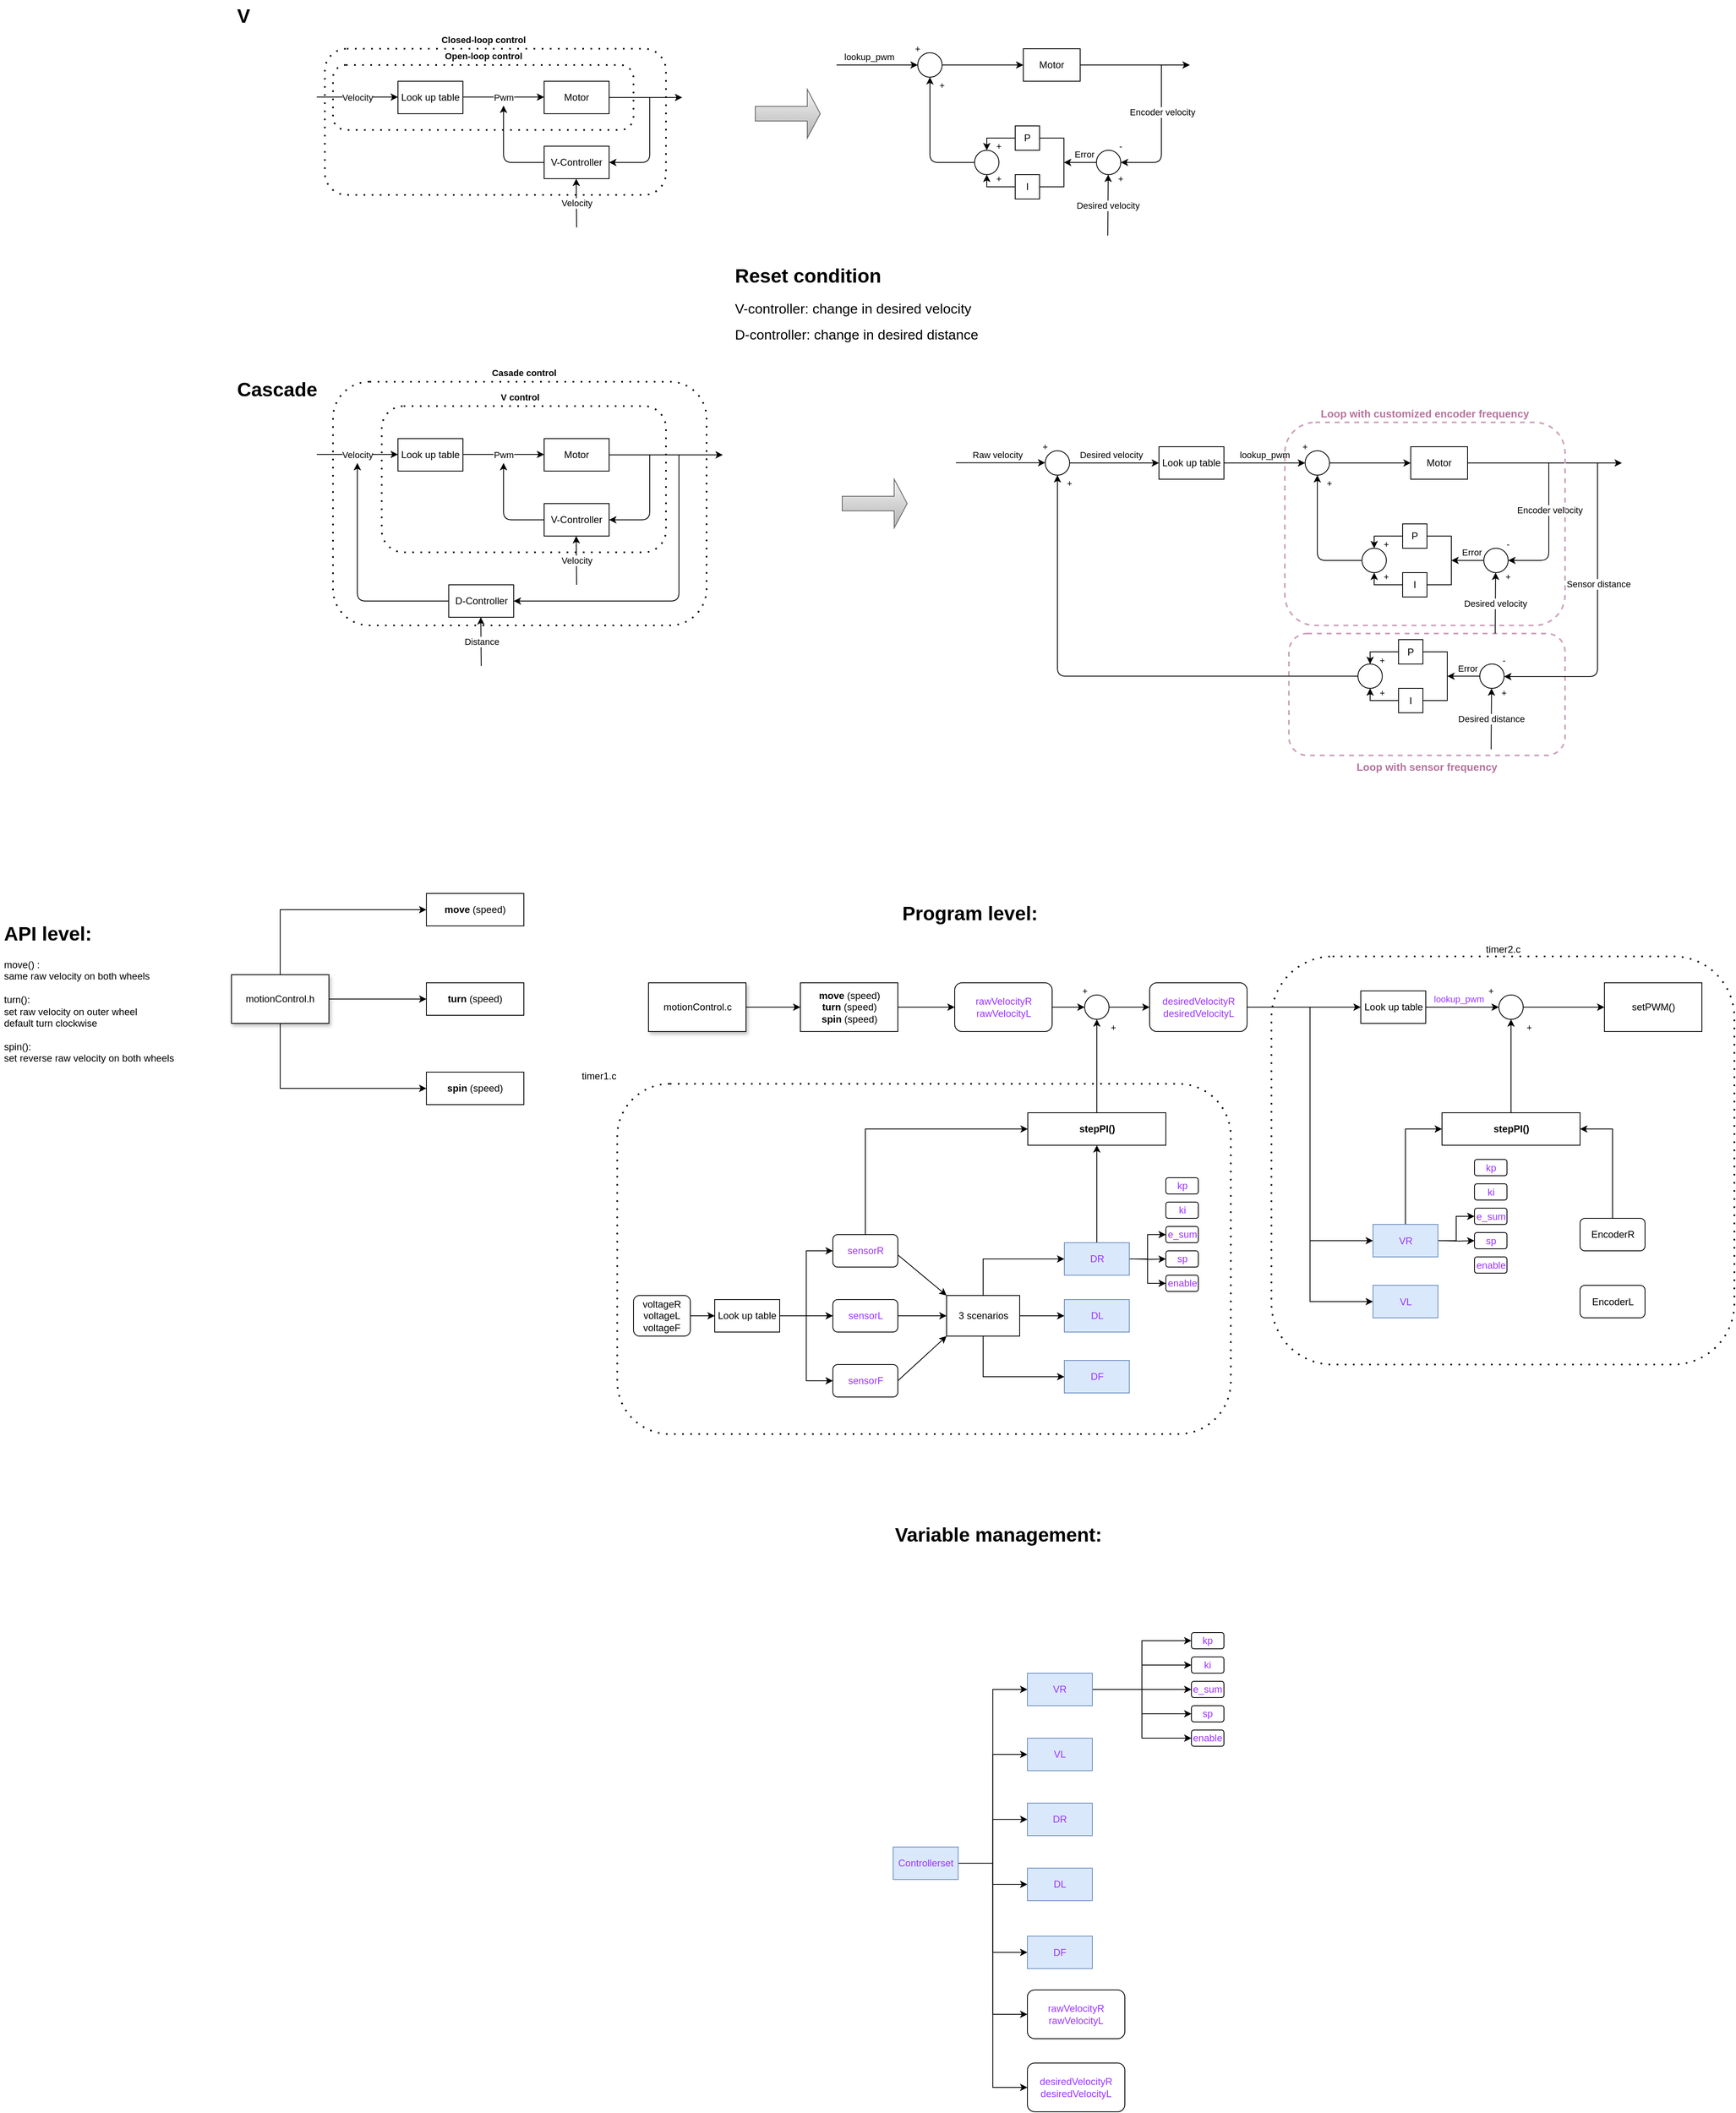 <mxfile version="14.4.2" type="device"><diagram id="0ag6Nn8OxyDIvuO6_LpK" name="Page-1"><mxGraphModel dx="2075" dy="1886" grid="1" gridSize="10" guides="1" tooltips="1" connect="1" arrows="1" fold="1" page="1" pageScale="1" pageWidth="827" pageHeight="1169" math="0" shadow="0"><root><mxCell id="0"/><mxCell id="1" parent="0"/><mxCell id="h1DFDlgt_oV1SyIOk52a-161" value="&lt;b style=&quot;font-size: 13px;&quot;&gt;Loop with sensor frequency&lt;/b&gt;" style="shape=ext;rounded=1;html=1;whiteSpace=wrap;dashed=1;strokeWidth=2;fillColor=none;fontColor=#B5739D;labelPosition=center;verticalLabelPosition=bottom;align=center;verticalAlign=top;fontSize=13;strokeColor=#CDA2BE;" parent="1" vertex="1"><mxGeometry x="1327" y="-320" width="340" height="150" as="geometry"/></mxCell><mxCell id="h1DFDlgt_oV1SyIOk52a-91" value="" style="shape=ext;rounded=1;html=1;whiteSpace=wrap;dashed=1;dashPattern=1 4;strokeWidth=2;fillColor=none;" parent="1" vertex="1"><mxGeometry x="150" y="-630" width="460" height="300" as="geometry"/></mxCell><mxCell id="h1DFDlgt_oV1SyIOk52a-67" value="" style="shape=ext;rounded=1;html=1;whiteSpace=wrap;dashed=1;dashPattern=1 4;fillColor=none;strokeWidth=2;" parent="1" vertex="1"><mxGeometry x="210" y="-600" width="350" height="180" as="geometry"/></mxCell><mxCell id="jjcIB7ADEgjGCaMp5mpe-37" value="" style="shape=ext;rounded=1;html=1;whiteSpace=wrap;dashed=1;dashPattern=1 4;fillColor=none;strokeWidth=2;" parent="1" vertex="1"><mxGeometry x="140" y="-1040" width="420" height="180" as="geometry"/></mxCell><mxCell id="jjcIB7ADEgjGCaMp5mpe-32" value="" style="shape=ext;rounded=1;html=1;whiteSpace=wrap;dashed=1;dashPattern=1 4;fillColor=none;arcSize=20;strokeWidth=2;" parent="1" vertex="1"><mxGeometry x="150" y="-1020" width="370" height="80" as="geometry"/></mxCell><mxCell id="jjcIB7ADEgjGCaMp5mpe-21" value="Look up table" style="rounded=0;whiteSpace=wrap;html=1;" parent="1" vertex="1"><mxGeometry x="230" y="-1000" width="80" height="40" as="geometry"/></mxCell><mxCell id="jjcIB7ADEgjGCaMp5mpe-23" value="V-Controller" style="rounded=0;whiteSpace=wrap;html=1;" parent="1" vertex="1"><mxGeometry x="410" y="-920" width="80" height="40" as="geometry"/></mxCell><mxCell id="jjcIB7ADEgjGCaMp5mpe-30" style="edgeStyle=orthogonalEdgeStyle;rounded=0;orthogonalLoop=1;jettySize=auto;html=1;exitX=1;exitY=0.5;exitDx=0;exitDy=0;" parent="1" source="jjcIB7ADEgjGCaMp5mpe-24" edge="1"><mxGeometry relative="1" as="geometry"><mxPoint x="580" y="-980" as="targetPoint"/></mxGeometry></mxCell><mxCell id="jjcIB7ADEgjGCaMp5mpe-24" value="Motor" style="rounded=0;whiteSpace=wrap;html=1;" parent="1" vertex="1"><mxGeometry x="410" y="-1000" width="80" height="40" as="geometry"/></mxCell><mxCell id="jjcIB7ADEgjGCaMp5mpe-25" value="" style="endArrow=classic;html=1;" parent="1" edge="1"><mxGeometry relative="1" as="geometry"><mxPoint x="130" y="-980.5" as="sourcePoint"/><mxPoint x="230" y="-980.5" as="targetPoint"/></mxGeometry></mxCell><mxCell id="jjcIB7ADEgjGCaMp5mpe-26" value="Velocity" style="edgeLabel;resizable=0;html=1;align=center;verticalAlign=middle;" parent="jjcIB7ADEgjGCaMp5mpe-25" connectable="0" vertex="1"><mxGeometry relative="1" as="geometry"/></mxCell><mxCell id="jjcIB7ADEgjGCaMp5mpe-27" value="" style="endArrow=classic;html=1;" parent="1" edge="1"><mxGeometry relative="1" as="geometry"><mxPoint x="310" y="-980.5" as="sourcePoint"/><mxPoint x="410" y="-980.5" as="targetPoint"/></mxGeometry></mxCell><mxCell id="jjcIB7ADEgjGCaMp5mpe-28" value="Pwm" style="edgeLabel;resizable=0;html=1;align=center;verticalAlign=middle;" parent="jjcIB7ADEgjGCaMp5mpe-27" connectable="0" vertex="1"><mxGeometry relative="1" as="geometry"/></mxCell><mxCell id="jjcIB7ADEgjGCaMp5mpe-33" value="" style="edgeStyle=segmentEdgeStyle;endArrow=classic;html=1;entryX=1;entryY=0.5;entryDx=0;entryDy=0;" parent="1" target="jjcIB7ADEgjGCaMp5mpe-23" edge="1"><mxGeometry width="50" height="50" relative="1" as="geometry"><mxPoint x="540" y="-980" as="sourcePoint"/><mxPoint x="530" y="-825" as="targetPoint"/><Array as="points"><mxPoint x="540" y="-900"/></Array></mxGeometry></mxCell><mxCell id="jjcIB7ADEgjGCaMp5mpe-35" value="" style="edgeStyle=segmentEdgeStyle;endArrow=classic;html=1;exitX=0;exitY=0.5;exitDx=0;exitDy=0;" parent="1" source="jjcIB7ADEgjGCaMp5mpe-23" edge="1"><mxGeometry width="50" height="50" relative="1" as="geometry"><mxPoint x="310" y="-920" as="sourcePoint"/><mxPoint x="360" y="-970" as="targetPoint"/></mxGeometry></mxCell><mxCell id="jjcIB7ADEgjGCaMp5mpe-36" value="&lt;font style=&quot;font-size: 11px&quot;&gt;Open-loop control&lt;/font&gt;" style="text;strokeColor=none;fillColor=none;html=1;fontSize=24;fontStyle=1;verticalAlign=middle;align=center;" parent="1" vertex="1"><mxGeometry x="292.5" y="-1050" width="85" height="30" as="geometry"/></mxCell><mxCell id="jjcIB7ADEgjGCaMp5mpe-38" value="&lt;font style=&quot;font-size: 11px&quot;&gt;Closed-loop control&lt;/font&gt;" style="text;strokeColor=none;fillColor=none;html=1;fontSize=24;fontStyle=1;verticalAlign=middle;align=center;" parent="1" vertex="1"><mxGeometry x="292.5" y="-1070" width="85" height="30" as="geometry"/></mxCell><mxCell id="jjcIB7ADEgjGCaMp5mpe-78" value="V" style="text;strokeColor=none;fillColor=none;html=1;fontSize=24;fontStyle=1;verticalAlign=middle;align=left;" parent="1" vertex="1"><mxGeometry x="30" y="-1100" width="100" height="40" as="geometry"/></mxCell><mxCell id="jjcIB7ADEgjGCaMp5mpe-79" value="Cascade" style="text;strokeColor=none;fillColor=none;html=1;fontSize=24;fontStyle=1;verticalAlign=middle;align=left;" parent="1" vertex="1"><mxGeometry x="30" y="-640" width="120" height="40" as="geometry"/></mxCell><mxCell id="tqzSCu5t2QNC7RQz9ecS-5" style="edgeStyle=orthogonalEdgeStyle;rounded=0;orthogonalLoop=1;jettySize=auto;html=1;exitX=1;exitY=0.5;exitDx=0;exitDy=0;" parent="1" source="tqzSCu5t2QNC7RQz9ecS-6" edge="1"><mxGeometry relative="1" as="geometry"><mxPoint x="1205" y="-1020" as="targetPoint"/><Array as="points"><mxPoint x="1075" y="-1020"/><mxPoint x="1165" y="-1020"/></Array></mxGeometry></mxCell><mxCell id="tqzSCu5t2QNC7RQz9ecS-6" value="Motor" style="rounded=0;whiteSpace=wrap;html=1;" parent="1" vertex="1"><mxGeometry x="1000" y="-1040" width="70" height="40" as="geometry"/></mxCell><mxCell id="tqzSCu5t2QNC7RQz9ecS-7" value="" style="endArrow=classic;html=1;entryX=0;entryY=0.5;entryDx=0;entryDy=0;" parent="1" target="tqzSCu5t2QNC7RQz9ecS-15" edge="1"><mxGeometry relative="1" as="geometry"><mxPoint x="770" y="-1020" as="sourcePoint"/><mxPoint x="870" y="-980" as="targetPoint"/></mxGeometry></mxCell><mxCell id="tqzSCu5t2QNC7RQz9ecS-8" value="lookup_pwm" style="edgeLabel;resizable=0;html=1;align=center;verticalAlign=middle;" parent="tqzSCu5t2QNC7RQz9ecS-7" connectable="0" vertex="1"><mxGeometry relative="1" as="geometry"><mxPoint x="-10" y="-10" as="offset"/></mxGeometry></mxCell><mxCell id="tqzSCu5t2QNC7RQz9ecS-11" value="" style="edgeStyle=segmentEdgeStyle;endArrow=classic;html=1;entryX=1;entryY=0.5;entryDx=0;entryDy=0;" parent="1" edge="1"><mxGeometry width="50" height="50" relative="1" as="geometry"><mxPoint x="1170" y="-1020" as="sourcePoint"/><mxPoint x="1120" y="-900" as="targetPoint"/><Array as="points"><mxPoint x="1170" y="-900"/></Array></mxGeometry></mxCell><mxCell id="tqzSCu5t2QNC7RQz9ecS-34" value="Encoder velocity" style="edgeLabel;html=1;align=center;verticalAlign=middle;resizable=0;points=[];" parent="tqzSCu5t2QNC7RQz9ecS-11" vertex="1" connectable="0"><mxGeometry x="-0.123" y="1" relative="1" as="geometry"><mxPoint y="-17" as="offset"/></mxGeometry></mxCell><mxCell id="tqzSCu5t2QNC7RQz9ecS-12" value="" style="edgeStyle=segmentEdgeStyle;endArrow=classic;html=1;entryX=0.5;entryY=1;entryDx=0;entryDy=0;exitX=0;exitY=0.5;exitDx=0;exitDy=0;" parent="1" source="h1DFDlgt_oV1SyIOk52a-4" target="tqzSCu5t2QNC7RQz9ecS-15" edge="1"><mxGeometry width="50" height="50" relative="1" as="geometry"><mxPoint x="910" y="-900" as="sourcePoint"/><mxPoint x="950" y="-970" as="targetPoint"/><Array as="points"><mxPoint x="885" y="-900"/></Array></mxGeometry></mxCell><mxCell id="h1DFDlgt_oV1SyIOk52a-20" style="edgeStyle=orthogonalEdgeStyle;rounded=0;orthogonalLoop=1;jettySize=auto;html=1;exitX=1;exitY=0.5;exitDx=0;exitDy=0;entryX=0;entryY=0.5;entryDx=0;entryDy=0;" parent="1" source="tqzSCu5t2QNC7RQz9ecS-15" target="tqzSCu5t2QNC7RQz9ecS-6" edge="1"><mxGeometry relative="1" as="geometry"/></mxCell><mxCell id="tqzSCu5t2QNC7RQz9ecS-15" value="" style="ellipse;whiteSpace=wrap;html=1;labelPosition=left;verticalLabelPosition=bottom;align=right;verticalAlign=top;" parent="1" vertex="1"><mxGeometry x="870" y="-1035" width="30" height="30" as="geometry"/></mxCell><mxCell id="h1DFDlgt_oV1SyIOk52a-11" style="edgeStyle=orthogonalEdgeStyle;rounded=0;orthogonalLoop=1;jettySize=auto;html=1;exitX=0;exitY=0.5;exitDx=0;exitDy=0;entryX=0.5;entryY=0;entryDx=0;entryDy=0;" parent="1" source="tqzSCu5t2QNC7RQz9ecS-20" target="h1DFDlgt_oV1SyIOk52a-4" edge="1"><mxGeometry relative="1" as="geometry"><Array as="points"><mxPoint x="955" y="-930"/></Array></mxGeometry></mxCell><mxCell id="tqzSCu5t2QNC7RQz9ecS-20" value="P" style="rounded=0;whiteSpace=wrap;html=1;" parent="1" vertex="1"><mxGeometry x="990" y="-945" width="30" height="30" as="geometry"/></mxCell><mxCell id="tqzSCu5t2QNC7RQz9ecS-25" value="" style="endArrow=classic;html=1;" parent="1" edge="1"><mxGeometry relative="1" as="geometry"><mxPoint x="450" y="-820" as="sourcePoint"/><mxPoint x="449.5" y="-880" as="targetPoint"/></mxGeometry></mxCell><mxCell id="tqzSCu5t2QNC7RQz9ecS-26" value="Velocity" style="edgeLabel;resizable=0;html=1;align=center;verticalAlign=middle;" parent="tqzSCu5t2QNC7RQz9ecS-25" connectable="0" vertex="1"><mxGeometry relative="1" as="geometry"/></mxCell><mxCell id="h1DFDlgt_oV1SyIOk52a-17" style="edgeStyle=orthogonalEdgeStyle;rounded=0;orthogonalLoop=1;jettySize=auto;html=1;exitX=0;exitY=0.5;exitDx=0;exitDy=0;entryX=0;entryY=0.5;entryDx=0;entryDy=0;entryPerimeter=0;" parent="1" source="tqzSCu5t2QNC7RQz9ecS-29" target="h1DFDlgt_oV1SyIOk52a-13" edge="1"><mxGeometry relative="1" as="geometry"/></mxCell><mxCell id="h1DFDlgt_oV1SyIOk52a-18" value="Error" style="edgeLabel;html=1;align=center;verticalAlign=middle;resizable=0;points=[];" parent="h1DFDlgt_oV1SyIOk52a-17" vertex="1" connectable="0"><mxGeometry x="-0.119" y="-1" relative="1" as="geometry"><mxPoint x="2.62" y="-9" as="offset"/></mxGeometry></mxCell><mxCell id="tqzSCu5t2QNC7RQz9ecS-29" value="" style="ellipse;whiteSpace=wrap;html=1;labelPosition=left;verticalLabelPosition=bottom;align=right;verticalAlign=top;" parent="1" vertex="1"><mxGeometry x="1090" y="-915" width="30" height="30" as="geometry"/></mxCell><mxCell id="tqzSCu5t2QNC7RQz9ecS-30" value="" style="endArrow=classic;html=1;" parent="1" edge="1"><mxGeometry relative="1" as="geometry"><mxPoint x="1104" y="-810" as="sourcePoint"/><mxPoint x="1104.5" y="-885" as="targetPoint"/></mxGeometry></mxCell><mxCell id="tqzSCu5t2QNC7RQz9ecS-31" value="Desired velocity" style="edgeLabel;resizable=0;html=1;align=center;verticalAlign=middle;" parent="tqzSCu5t2QNC7RQz9ecS-30" connectable="0" vertex="1"><mxGeometry relative="1" as="geometry"/></mxCell><mxCell id="h1DFDlgt_oV1SyIOk52a-4" value="" style="ellipse;whiteSpace=wrap;html=1;labelPosition=left;verticalLabelPosition=bottom;align=right;verticalAlign=top;" parent="1" vertex="1"><mxGeometry x="940" y="-915" width="30" height="30" as="geometry"/></mxCell><mxCell id="h1DFDlgt_oV1SyIOk52a-19" style="edgeStyle=orthogonalEdgeStyle;rounded=0;orthogonalLoop=1;jettySize=auto;html=1;exitX=0;exitY=0.5;exitDx=0;exitDy=0;entryX=0.5;entryY=1;entryDx=0;entryDy=0;" parent="1" source="h1DFDlgt_oV1SyIOk52a-9" target="h1DFDlgt_oV1SyIOk52a-4" edge="1"><mxGeometry relative="1" as="geometry"/></mxCell><mxCell id="h1DFDlgt_oV1SyIOk52a-9" value="I" style="rounded=0;whiteSpace=wrap;html=1;" parent="1" vertex="1"><mxGeometry x="990" y="-885" width="30" height="30" as="geometry"/></mxCell><mxCell id="h1DFDlgt_oV1SyIOk52a-13" value="" style="strokeWidth=1;html=1;shape=mxgraph.flowchart.annotation_1;align=left;pointerEvents=1;rotation=-180;" parent="1" vertex="1"><mxGeometry x="1020" y="-930" width="30" height="60" as="geometry"/></mxCell><mxCell id="h1DFDlgt_oV1SyIOk52a-21" value="&lt;font style=&quot;font-size: 11px&quot;&gt;+&lt;/font&gt;" style="text;html=1;strokeColor=none;fillColor=none;align=center;verticalAlign=middle;whiteSpace=wrap;rounded=0;" parent="1" vertex="1"><mxGeometry x="950" y="-930" width="40" height="20" as="geometry"/></mxCell><mxCell id="h1DFDlgt_oV1SyIOk52a-22" value="&lt;font style=&quot;font-size: 11px&quot;&gt;+&lt;/font&gt;" style="text;html=1;strokeColor=none;fillColor=none;align=center;verticalAlign=middle;whiteSpace=wrap;rounded=0;" parent="1" vertex="1"><mxGeometry x="950" y="-890" width="40" height="20" as="geometry"/></mxCell><mxCell id="h1DFDlgt_oV1SyIOk52a-23" value="&lt;font style=&quot;font-size: 11px&quot;&gt;-&lt;/font&gt;" style="text;html=1;strokeColor=none;fillColor=none;align=center;verticalAlign=middle;whiteSpace=wrap;rounded=0;" parent="1" vertex="1"><mxGeometry x="1100" y="-930" width="40" height="20" as="geometry"/></mxCell><mxCell id="h1DFDlgt_oV1SyIOk52a-24" value="&lt;font style=&quot;font-size: 11px&quot;&gt;+&lt;/font&gt;" style="text;html=1;strokeColor=none;fillColor=none;align=center;verticalAlign=middle;whiteSpace=wrap;rounded=0;" parent="1" vertex="1"><mxGeometry x="1100" y="-890" width="40" height="20" as="geometry"/></mxCell><mxCell id="h1DFDlgt_oV1SyIOk52a-25" value="&lt;font style=&quot;font-size: 11px&quot;&gt;+&lt;/font&gt;" style="text;html=1;strokeColor=none;fillColor=none;align=center;verticalAlign=middle;whiteSpace=wrap;rounded=0;" parent="1" vertex="1"><mxGeometry x="880" y="-1005" width="40" height="20" as="geometry"/></mxCell><mxCell id="h1DFDlgt_oV1SyIOk52a-26" value="&lt;font style=&quot;font-size: 11px&quot;&gt;+&lt;/font&gt;" style="text;html=1;strokeColor=none;fillColor=none;align=center;verticalAlign=middle;whiteSpace=wrap;rounded=0;" parent="1" vertex="1"><mxGeometry x="850" y="-1050" width="40" height="20" as="geometry"/></mxCell><mxCell id="h1DFDlgt_oV1SyIOk52a-64" value="D-Controller" style="rounded=0;whiteSpace=wrap;html=1;" parent="1" vertex="1"><mxGeometry x="292.5" y="-380" width="80" height="40" as="geometry"/></mxCell><mxCell id="h1DFDlgt_oV1SyIOk52a-65" value="" style="endArrow=classic;html=1;" parent="1" edge="1"><mxGeometry relative="1" as="geometry"><mxPoint x="332.5" y="-280" as="sourcePoint"/><mxPoint x="332" y="-340" as="targetPoint"/></mxGeometry></mxCell><mxCell id="h1DFDlgt_oV1SyIOk52a-66" value="Distance" style="edgeLabel;resizable=0;html=1;align=center;verticalAlign=middle;" parent="h1DFDlgt_oV1SyIOk52a-65" connectable="0" vertex="1"><mxGeometry relative="1" as="geometry"/></mxCell><mxCell id="h1DFDlgt_oV1SyIOk52a-69" value="Look up table" style="rounded=0;whiteSpace=wrap;html=1;" parent="1" vertex="1"><mxGeometry x="230" y="-560" width="80" height="40" as="geometry"/></mxCell><mxCell id="h1DFDlgt_oV1SyIOk52a-70" value="V-Controller" style="rounded=0;whiteSpace=wrap;html=1;" parent="1" vertex="1"><mxGeometry x="410" y="-480" width="80" height="40" as="geometry"/></mxCell><mxCell id="h1DFDlgt_oV1SyIOk52a-71" style="edgeStyle=orthogonalEdgeStyle;rounded=0;orthogonalLoop=1;jettySize=auto;html=1;exitX=1;exitY=0.5;exitDx=0;exitDy=0;" parent="1" source="h1DFDlgt_oV1SyIOk52a-72" edge="1"><mxGeometry relative="1" as="geometry"><mxPoint x="630" y="-540" as="targetPoint"/></mxGeometry></mxCell><mxCell id="h1DFDlgt_oV1SyIOk52a-72" value="Motor" style="rounded=0;whiteSpace=wrap;html=1;" parent="1" vertex="1"><mxGeometry x="410" y="-560" width="80" height="40" as="geometry"/></mxCell><mxCell id="h1DFDlgt_oV1SyIOk52a-73" value="" style="endArrow=classic;html=1;" parent="1" edge="1"><mxGeometry relative="1" as="geometry"><mxPoint x="130" y="-540.5" as="sourcePoint"/><mxPoint x="230" y="-540.5" as="targetPoint"/></mxGeometry></mxCell><mxCell id="h1DFDlgt_oV1SyIOk52a-74" value="Velocity" style="edgeLabel;resizable=0;html=1;align=center;verticalAlign=middle;" parent="h1DFDlgt_oV1SyIOk52a-73" connectable="0" vertex="1"><mxGeometry relative="1" as="geometry"/></mxCell><mxCell id="h1DFDlgt_oV1SyIOk52a-75" value="" style="endArrow=classic;html=1;" parent="1" edge="1"><mxGeometry relative="1" as="geometry"><mxPoint x="310" y="-540.5" as="sourcePoint"/><mxPoint x="410" y="-540.5" as="targetPoint"/></mxGeometry></mxCell><mxCell id="h1DFDlgt_oV1SyIOk52a-76" value="Pwm" style="edgeLabel;resizable=0;html=1;align=center;verticalAlign=middle;" parent="h1DFDlgt_oV1SyIOk52a-75" connectable="0" vertex="1"><mxGeometry relative="1" as="geometry"/></mxCell><mxCell id="h1DFDlgt_oV1SyIOk52a-77" value="" style="edgeStyle=segmentEdgeStyle;endArrow=classic;html=1;entryX=1;entryY=0.5;entryDx=0;entryDy=0;" parent="1" target="h1DFDlgt_oV1SyIOk52a-70" edge="1"><mxGeometry width="50" height="50" relative="1" as="geometry"><mxPoint x="540" y="-540" as="sourcePoint"/><mxPoint x="530" y="-385" as="targetPoint"/><Array as="points"><mxPoint x="540" y="-460"/></Array></mxGeometry></mxCell><mxCell id="h1DFDlgt_oV1SyIOk52a-78" value="" style="edgeStyle=segmentEdgeStyle;endArrow=classic;html=1;exitX=0;exitY=0.5;exitDx=0;exitDy=0;" parent="1" source="h1DFDlgt_oV1SyIOk52a-70" edge="1"><mxGeometry width="50" height="50" relative="1" as="geometry"><mxPoint x="310" y="-480" as="sourcePoint"/><mxPoint x="360" y="-530" as="targetPoint"/></mxGeometry></mxCell><mxCell id="h1DFDlgt_oV1SyIOk52a-80" value="&lt;font style=&quot;font-size: 11px&quot;&gt;V control&lt;/font&gt;" style="text;strokeColor=none;fillColor=none;html=1;fontSize=24;fontStyle=1;verticalAlign=middle;align=center;" parent="1" vertex="1"><mxGeometry x="337.5" y="-630" width="85" height="30" as="geometry"/></mxCell><mxCell id="h1DFDlgt_oV1SyIOk52a-81" value="" style="endArrow=classic;html=1;" parent="1" edge="1"><mxGeometry relative="1" as="geometry"><mxPoint x="450" y="-380" as="sourcePoint"/><mxPoint x="449.5" y="-440" as="targetPoint"/></mxGeometry></mxCell><mxCell id="h1DFDlgt_oV1SyIOk52a-82" value="Velocity" style="edgeLabel;resizable=0;html=1;align=center;verticalAlign=middle;" parent="h1DFDlgt_oV1SyIOk52a-81" connectable="0" vertex="1"><mxGeometry relative="1" as="geometry"/></mxCell><mxCell id="h1DFDlgt_oV1SyIOk52a-85" value="" style="shape=singleArrow;whiteSpace=wrap;html=1;strokeWidth=1;gradientColor=#b3b3b3;fillColor=#f5f5f5;strokeColor=#666666;" parent="1" vertex="1"><mxGeometry x="670" y="-990" width="80" height="60" as="geometry"/></mxCell><mxCell id="h1DFDlgt_oV1SyIOk52a-86" value="" style="shape=singleArrow;whiteSpace=wrap;html=1;strokeWidth=1;gradientColor=#b3b3b3;fillColor=#f5f5f5;strokeColor=#666666;" parent="1" vertex="1"><mxGeometry x="777" y="-510" width="80" height="60" as="geometry"/></mxCell><mxCell id="h1DFDlgt_oV1SyIOk52a-87" value="" style="edgeStyle=segmentEdgeStyle;endArrow=classic;html=1;entryX=1;entryY=0.5;entryDx=0;entryDy=0;" parent="1" target="h1DFDlgt_oV1SyIOk52a-64" edge="1"><mxGeometry width="50" height="50" relative="1" as="geometry"><mxPoint x="576" y="-540" as="sourcePoint"/><mxPoint x="450" y="-360" as="targetPoint"/><Array as="points"><mxPoint x="576" y="-360"/></Array></mxGeometry></mxCell><mxCell id="h1DFDlgt_oV1SyIOk52a-90" value="" style="edgeStyle=segmentEdgeStyle;endArrow=classic;html=1;exitX=0;exitY=0.5;exitDx=0;exitDy=0;" parent="1" source="h1DFDlgt_oV1SyIOk52a-64" edge="1"><mxGeometry width="50" height="50" relative="1" as="geometry"><mxPoint x="190" y="-360" as="sourcePoint"/><mxPoint x="180" y="-530" as="targetPoint"/><Array as="points"><mxPoint x="180" y="-360"/></Array></mxGeometry></mxCell><mxCell id="h1DFDlgt_oV1SyIOk52a-92" value="&lt;font style=&quot;font-size: 11px&quot;&gt;Casade control&lt;/font&gt;" style="text;strokeColor=none;fillColor=none;html=1;fontSize=24;fontStyle=1;verticalAlign=middle;align=center;" parent="1" vertex="1"><mxGeometry x="342.5" y="-660" width="85" height="30" as="geometry"/></mxCell><mxCell id="h1DFDlgt_oV1SyIOk52a-95" style="edgeStyle=orthogonalEdgeStyle;rounded=0;orthogonalLoop=1;jettySize=auto;html=1;exitX=1;exitY=0.5;exitDx=0;exitDy=0;" parent="1" source="h1DFDlgt_oV1SyIOk52a-96" edge="1"><mxGeometry relative="1" as="geometry"><mxPoint x="1737" y="-530" as="targetPoint"/><Array as="points"><mxPoint x="1552" y="-530"/><mxPoint x="1642" y="-530"/></Array></mxGeometry></mxCell><mxCell id="h1DFDlgt_oV1SyIOk52a-96" value="Motor" style="rounded=0;whiteSpace=wrap;html=1;" parent="1" vertex="1"><mxGeometry x="1477" y="-550" width="70" height="40" as="geometry"/></mxCell><mxCell id="h1DFDlgt_oV1SyIOk52a-97" value="" style="endArrow=classic;html=1;entryX=0;entryY=0.5;entryDx=0;entryDy=0;" parent="1" target="h1DFDlgt_oV1SyIOk52a-103" edge="1"><mxGeometry relative="1" as="geometry"><mxPoint x="1247" y="-530" as="sourcePoint"/><mxPoint x="1347" y="-490" as="targetPoint"/></mxGeometry></mxCell><mxCell id="h1DFDlgt_oV1SyIOk52a-98" value="lookup_pwm" style="edgeLabel;resizable=0;html=1;align=center;verticalAlign=middle;" parent="h1DFDlgt_oV1SyIOk52a-97" connectable="0" vertex="1"><mxGeometry relative="1" as="geometry"><mxPoint x="-0.34" y="-10" as="offset"/></mxGeometry></mxCell><mxCell id="h1DFDlgt_oV1SyIOk52a-99" value="" style="edgeStyle=segmentEdgeStyle;endArrow=classic;html=1;entryX=1;entryY=0.5;entryDx=0;entryDy=0;" parent="1" edge="1"><mxGeometry width="50" height="50" relative="1" as="geometry"><mxPoint x="1647.0" y="-530" as="sourcePoint"/><mxPoint x="1597.0" y="-410.0" as="targetPoint"/><Array as="points"><mxPoint x="1647" y="-410"/></Array></mxGeometry></mxCell><mxCell id="h1DFDlgt_oV1SyIOk52a-100" value="Encoder velocity" style="edgeLabel;html=1;align=center;verticalAlign=middle;resizable=0;points=[];" parent="h1DFDlgt_oV1SyIOk52a-99" vertex="1" connectable="0"><mxGeometry x="-0.123" y="1" relative="1" as="geometry"><mxPoint y="-17" as="offset"/></mxGeometry></mxCell><mxCell id="h1DFDlgt_oV1SyIOk52a-101" value="" style="edgeStyle=segmentEdgeStyle;endArrow=classic;html=1;entryX=0.5;entryY=1;entryDx=0;entryDy=0;exitX=0;exitY=0.5;exitDx=0;exitDy=0;" parent="1" source="h1DFDlgt_oV1SyIOk52a-111" target="h1DFDlgt_oV1SyIOk52a-103" edge="1"><mxGeometry width="50" height="50" relative="1" as="geometry"><mxPoint x="1387" y="-410" as="sourcePoint"/><mxPoint x="1427" y="-480" as="targetPoint"/><Array as="points"><mxPoint x="1362" y="-410"/></Array></mxGeometry></mxCell><mxCell id="h1DFDlgt_oV1SyIOk52a-102" style="edgeStyle=orthogonalEdgeStyle;rounded=0;orthogonalLoop=1;jettySize=auto;html=1;exitX=1;exitY=0.5;exitDx=0;exitDy=0;entryX=0;entryY=0.5;entryDx=0;entryDy=0;" parent="1" source="h1DFDlgt_oV1SyIOk52a-103" target="h1DFDlgt_oV1SyIOk52a-96" edge="1"><mxGeometry relative="1" as="geometry"/></mxCell><mxCell id="h1DFDlgt_oV1SyIOk52a-103" value="" style="ellipse;whiteSpace=wrap;html=1;labelPosition=left;verticalLabelPosition=bottom;align=right;verticalAlign=top;" parent="1" vertex="1"><mxGeometry x="1347" y="-545" width="30" height="30" as="geometry"/></mxCell><mxCell id="h1DFDlgt_oV1SyIOk52a-104" style="edgeStyle=orthogonalEdgeStyle;rounded=0;orthogonalLoop=1;jettySize=auto;html=1;exitX=0;exitY=0.5;exitDx=0;exitDy=0;entryX=0.5;entryY=0;entryDx=0;entryDy=0;" parent="1" source="h1DFDlgt_oV1SyIOk52a-105" target="h1DFDlgt_oV1SyIOk52a-111" edge="1"><mxGeometry relative="1" as="geometry"><Array as="points"><mxPoint x="1432" y="-440"/></Array></mxGeometry></mxCell><mxCell id="h1DFDlgt_oV1SyIOk52a-105" value="P" style="rounded=0;whiteSpace=wrap;html=1;" parent="1" vertex="1"><mxGeometry x="1467" y="-455" width="30" height="30" as="geometry"/></mxCell><mxCell id="h1DFDlgt_oV1SyIOk52a-106" style="edgeStyle=orthogonalEdgeStyle;rounded=0;orthogonalLoop=1;jettySize=auto;html=1;exitX=0;exitY=0.5;exitDx=0;exitDy=0;entryX=0;entryY=0.5;entryDx=0;entryDy=0;entryPerimeter=0;" parent="1" source="h1DFDlgt_oV1SyIOk52a-108" target="h1DFDlgt_oV1SyIOk52a-114" edge="1"><mxGeometry relative="1" as="geometry"/></mxCell><mxCell id="h1DFDlgt_oV1SyIOk52a-107" value="Error" style="edgeLabel;html=1;align=center;verticalAlign=middle;resizable=0;points=[];" parent="h1DFDlgt_oV1SyIOk52a-106" vertex="1" connectable="0"><mxGeometry x="-0.119" y="-1" relative="1" as="geometry"><mxPoint x="2.62" y="-9" as="offset"/></mxGeometry></mxCell><mxCell id="h1DFDlgt_oV1SyIOk52a-108" value="" style="ellipse;whiteSpace=wrap;html=1;labelPosition=left;verticalLabelPosition=bottom;align=right;verticalAlign=top;" parent="1" vertex="1"><mxGeometry x="1567" y="-425" width="30" height="30" as="geometry"/></mxCell><mxCell id="h1DFDlgt_oV1SyIOk52a-109" value="" style="endArrow=classic;html=1;" parent="1" edge="1"><mxGeometry relative="1" as="geometry"><mxPoint x="1581" y="-320.0" as="sourcePoint"/><mxPoint x="1581.5" y="-395.0" as="targetPoint"/></mxGeometry></mxCell><mxCell id="h1DFDlgt_oV1SyIOk52a-110" value="Desired velocity" style="edgeLabel;resizable=0;html=1;align=center;verticalAlign=middle;" parent="h1DFDlgt_oV1SyIOk52a-109" connectable="0" vertex="1"><mxGeometry relative="1" as="geometry"/></mxCell><mxCell id="h1DFDlgt_oV1SyIOk52a-111" value="" style="ellipse;whiteSpace=wrap;html=1;labelPosition=left;verticalLabelPosition=bottom;align=right;verticalAlign=top;" parent="1" vertex="1"><mxGeometry x="1417" y="-425" width="30" height="30" as="geometry"/></mxCell><mxCell id="h1DFDlgt_oV1SyIOk52a-112" style="edgeStyle=orthogonalEdgeStyle;rounded=0;orthogonalLoop=1;jettySize=auto;html=1;exitX=0;exitY=0.5;exitDx=0;exitDy=0;entryX=0.5;entryY=1;entryDx=0;entryDy=0;" parent="1" source="h1DFDlgt_oV1SyIOk52a-113" target="h1DFDlgt_oV1SyIOk52a-111" edge="1"><mxGeometry relative="1" as="geometry"/></mxCell><mxCell id="h1DFDlgt_oV1SyIOk52a-113" value="I" style="rounded=0;whiteSpace=wrap;html=1;" parent="1" vertex="1"><mxGeometry x="1467" y="-395" width="30" height="30" as="geometry"/></mxCell><mxCell id="h1DFDlgt_oV1SyIOk52a-114" value="" style="strokeWidth=1;html=1;shape=mxgraph.flowchart.annotation_1;align=left;pointerEvents=1;rotation=-180;" parent="1" vertex="1"><mxGeometry x="1497" y="-440" width="30" height="60" as="geometry"/></mxCell><mxCell id="h1DFDlgt_oV1SyIOk52a-115" value="&lt;font style=&quot;font-size: 11px&quot;&gt;+&lt;/font&gt;" style="text;html=1;strokeColor=none;fillColor=none;align=center;verticalAlign=middle;whiteSpace=wrap;rounded=0;" parent="1" vertex="1"><mxGeometry x="1427" y="-440" width="40" height="20" as="geometry"/></mxCell><mxCell id="h1DFDlgt_oV1SyIOk52a-116" value="&lt;font style=&quot;font-size: 11px&quot;&gt;+&lt;/font&gt;" style="text;html=1;strokeColor=none;fillColor=none;align=center;verticalAlign=middle;whiteSpace=wrap;rounded=0;" parent="1" vertex="1"><mxGeometry x="1427" y="-400" width="40" height="20" as="geometry"/></mxCell><mxCell id="h1DFDlgt_oV1SyIOk52a-117" value="&lt;font style=&quot;font-size: 11px&quot;&gt;-&lt;/font&gt;" style="text;html=1;strokeColor=none;fillColor=none;align=center;verticalAlign=middle;whiteSpace=wrap;rounded=0;" parent="1" vertex="1"><mxGeometry x="1577" y="-440" width="40" height="20" as="geometry"/></mxCell><mxCell id="h1DFDlgt_oV1SyIOk52a-118" value="&lt;font style=&quot;font-size: 11px&quot;&gt;+&lt;/font&gt;" style="text;html=1;strokeColor=none;fillColor=none;align=center;verticalAlign=middle;whiteSpace=wrap;rounded=0;" parent="1" vertex="1"><mxGeometry x="1577" y="-400" width="40" height="20" as="geometry"/></mxCell><mxCell id="h1DFDlgt_oV1SyIOk52a-119" value="&lt;font style=&quot;font-size: 11px&quot;&gt;+&lt;/font&gt;" style="text;html=1;strokeColor=none;fillColor=none;align=center;verticalAlign=middle;whiteSpace=wrap;rounded=0;" parent="1" vertex="1"><mxGeometry x="1357" y="-515" width="40" height="20" as="geometry"/></mxCell><mxCell id="h1DFDlgt_oV1SyIOk52a-120" value="&lt;font style=&quot;font-size: 11px&quot;&gt;+&lt;/font&gt;" style="text;html=1;strokeColor=none;fillColor=none;align=center;verticalAlign=middle;whiteSpace=wrap;rounded=0;" parent="1" vertex="1"><mxGeometry x="1327" y="-560" width="40" height="20" as="geometry"/></mxCell><mxCell id="h1DFDlgt_oV1SyIOk52a-130" style="edgeStyle=orthogonalEdgeStyle;rounded=0;orthogonalLoop=1;jettySize=auto;html=1;exitX=0;exitY=0.5;exitDx=0;exitDy=0;entryX=0.5;entryY=0;entryDx=0;entryDy=0;" parent="1" source="h1DFDlgt_oV1SyIOk52a-131" target="h1DFDlgt_oV1SyIOk52a-137" edge="1"><mxGeometry relative="1" as="geometry"><Array as="points"><mxPoint x="1427" y="-297.48"/></Array></mxGeometry></mxCell><mxCell id="h1DFDlgt_oV1SyIOk52a-131" value="P" style="rounded=0;whiteSpace=wrap;html=1;" parent="1" vertex="1"><mxGeometry x="1462" y="-312.48" width="30" height="30" as="geometry"/></mxCell><mxCell id="h1DFDlgt_oV1SyIOk52a-132" style="edgeStyle=orthogonalEdgeStyle;rounded=0;orthogonalLoop=1;jettySize=auto;html=1;exitX=0;exitY=0.5;exitDx=0;exitDy=0;entryX=0;entryY=0.5;entryDx=0;entryDy=0;entryPerimeter=0;" parent="1" source="h1DFDlgt_oV1SyIOk52a-134" target="h1DFDlgt_oV1SyIOk52a-140" edge="1"><mxGeometry relative="1" as="geometry"/></mxCell><mxCell id="h1DFDlgt_oV1SyIOk52a-133" value="Error" style="edgeLabel;html=1;align=center;verticalAlign=middle;resizable=0;points=[];" parent="h1DFDlgt_oV1SyIOk52a-132" vertex="1" connectable="0"><mxGeometry x="-0.119" y="-1" relative="1" as="geometry"><mxPoint x="2.62" y="-9" as="offset"/></mxGeometry></mxCell><mxCell id="h1DFDlgt_oV1SyIOk52a-134" value="" style="ellipse;whiteSpace=wrap;html=1;labelPosition=left;verticalLabelPosition=bottom;align=right;verticalAlign=top;" parent="1" vertex="1"><mxGeometry x="1562" y="-282.48" width="30" height="30" as="geometry"/></mxCell><mxCell id="h1DFDlgt_oV1SyIOk52a-135" value="" style="endArrow=classic;html=1;" parent="1" edge="1"><mxGeometry relative="1" as="geometry"><mxPoint x="1576" y="-177.48" as="sourcePoint"/><mxPoint x="1576.5" y="-252.48" as="targetPoint"/></mxGeometry></mxCell><mxCell id="h1DFDlgt_oV1SyIOk52a-136" value="Desired distance" style="edgeLabel;resizable=0;html=1;align=center;verticalAlign=middle;" parent="h1DFDlgt_oV1SyIOk52a-135" connectable="0" vertex="1"><mxGeometry relative="1" as="geometry"/></mxCell><mxCell id="h1DFDlgt_oV1SyIOk52a-137" value="" style="ellipse;whiteSpace=wrap;html=1;labelPosition=left;verticalLabelPosition=bottom;align=right;verticalAlign=top;" parent="1" vertex="1"><mxGeometry x="1412" y="-282.48" width="30" height="30" as="geometry"/></mxCell><mxCell id="h1DFDlgt_oV1SyIOk52a-138" style="edgeStyle=orthogonalEdgeStyle;rounded=0;orthogonalLoop=1;jettySize=auto;html=1;exitX=0;exitY=0.5;exitDx=0;exitDy=0;entryX=0.5;entryY=1;entryDx=0;entryDy=0;" parent="1" source="h1DFDlgt_oV1SyIOk52a-139" target="h1DFDlgt_oV1SyIOk52a-137" edge="1"><mxGeometry relative="1" as="geometry"/></mxCell><mxCell id="h1DFDlgt_oV1SyIOk52a-139" value="I" style="rounded=0;whiteSpace=wrap;html=1;" parent="1" vertex="1"><mxGeometry x="1462" y="-252.48" width="30" height="30" as="geometry"/></mxCell><mxCell id="h1DFDlgt_oV1SyIOk52a-140" value="" style="strokeWidth=1;html=1;shape=mxgraph.flowchart.annotation_1;align=left;pointerEvents=1;rotation=-180;" parent="1" vertex="1"><mxGeometry x="1492" y="-297.48" width="30" height="60" as="geometry"/></mxCell><mxCell id="h1DFDlgt_oV1SyIOk52a-141" value="&lt;font style=&quot;font-size: 11px&quot;&gt;+&lt;/font&gt;" style="text;html=1;strokeColor=none;fillColor=none;align=center;verticalAlign=middle;whiteSpace=wrap;rounded=0;" parent="1" vertex="1"><mxGeometry x="1422" y="-297.48" width="40" height="20" as="geometry"/></mxCell><mxCell id="h1DFDlgt_oV1SyIOk52a-142" value="&lt;font style=&quot;font-size: 11px&quot;&gt;+&lt;/font&gt;" style="text;html=1;strokeColor=none;fillColor=none;align=center;verticalAlign=middle;whiteSpace=wrap;rounded=0;" parent="1" vertex="1"><mxGeometry x="1422" y="-257.48" width="40" height="20" as="geometry"/></mxCell><mxCell id="h1DFDlgt_oV1SyIOk52a-143" value="&lt;span style=&quot;font-size: 11px&quot;&gt;-&lt;/span&gt;" style="text;html=1;strokeColor=none;fillColor=none;align=center;verticalAlign=middle;whiteSpace=wrap;rounded=0;" parent="1" vertex="1"><mxGeometry x="1572" y="-297.48" width="40" height="20" as="geometry"/></mxCell><mxCell id="h1DFDlgt_oV1SyIOk52a-144" value="&lt;span style=&quot;font-size: 11px&quot;&gt;+&lt;/span&gt;" style="text;html=1;strokeColor=none;fillColor=none;align=center;verticalAlign=middle;whiteSpace=wrap;rounded=0;" parent="1" vertex="1"><mxGeometry x="1572" y="-257.48" width="40" height="20" as="geometry"/></mxCell><mxCell id="h1DFDlgt_oV1SyIOk52a-145" value="" style="edgeStyle=segmentEdgeStyle;endArrow=classic;html=1;entryX=1;entryY=0.5;entryDx=0;entryDy=0;" parent="1" target="h1DFDlgt_oV1SyIOk52a-134" edge="1"><mxGeometry width="50" height="50" relative="1" as="geometry"><mxPoint x="1707.0" y="-530" as="sourcePoint"/><mxPoint x="1657.0" y="-410" as="targetPoint"/><Array as="points"><mxPoint x="1707" y="-267"/><mxPoint x="1592" y="-267"/></Array></mxGeometry></mxCell><mxCell id="h1DFDlgt_oV1SyIOk52a-146" value="Sensor distance" style="edgeLabel;html=1;align=center;verticalAlign=middle;resizable=0;points=[];" parent="h1DFDlgt_oV1SyIOk52a-145" vertex="1" connectable="0"><mxGeometry x="-0.123" y="1" relative="1" as="geometry"><mxPoint y="-17" as="offset"/></mxGeometry></mxCell><mxCell id="h1DFDlgt_oV1SyIOk52a-147" value="Look up table" style="rounded=0;whiteSpace=wrap;html=1;" parent="1" vertex="1"><mxGeometry x="1167" y="-550" width="80" height="40" as="geometry"/></mxCell><mxCell id="h1DFDlgt_oV1SyIOk52a-150" style="edgeStyle=orthogonalEdgeStyle;rounded=0;orthogonalLoop=1;jettySize=auto;html=1;exitX=1;exitY=0.5;exitDx=0;exitDy=0;entryX=0;entryY=0.5;entryDx=0;entryDy=0;" parent="1" source="h1DFDlgt_oV1SyIOk52a-149" target="h1DFDlgt_oV1SyIOk52a-147" edge="1"><mxGeometry relative="1" as="geometry"/></mxCell><mxCell id="h1DFDlgt_oV1SyIOk52a-152" value="Desired velocity" style="edgeLabel;html=1;align=center;verticalAlign=middle;resizable=0;points=[];" parent="h1DFDlgt_oV1SyIOk52a-150" vertex="1" connectable="0"><mxGeometry x="0.114" y="2" relative="1" as="geometry"><mxPoint x="-11.14" y="-8" as="offset"/></mxGeometry></mxCell><mxCell id="h1DFDlgt_oV1SyIOk52a-149" value="" style="ellipse;whiteSpace=wrap;html=1;labelPosition=left;verticalLabelPosition=bottom;align=right;verticalAlign=top;" parent="1" vertex="1"><mxGeometry x="1027" y="-545" width="30" height="30" as="geometry"/></mxCell><mxCell id="h1DFDlgt_oV1SyIOk52a-153" style="edgeStyle=orthogonalEdgeStyle;rounded=0;orthogonalLoop=1;jettySize=auto;html=1;exitX=1;exitY=0.5;exitDx=0;exitDy=0;entryX=0;entryY=0.5;entryDx=0;entryDy=0;" parent="1" edge="1"><mxGeometry relative="1" as="geometry"><mxPoint x="917.0" y="-530.29" as="sourcePoint"/><mxPoint x="1027" y="-530.29" as="targetPoint"/></mxGeometry></mxCell><mxCell id="h1DFDlgt_oV1SyIOk52a-154" value="Raw velocity" style="edgeLabel;html=1;align=center;verticalAlign=middle;resizable=0;points=[];" parent="h1DFDlgt_oV1SyIOk52a-153" vertex="1" connectable="0"><mxGeometry x="0.114" y="2" relative="1" as="geometry"><mxPoint x="-11.14" y="-8" as="offset"/></mxGeometry></mxCell><mxCell id="h1DFDlgt_oV1SyIOk52a-155" value="" style="edgeStyle=segmentEdgeStyle;endArrow=classic;html=1;exitX=0;exitY=0.5;exitDx=0;exitDy=0;entryX=0.5;entryY=1;entryDx=0;entryDy=0;" parent="1" source="h1DFDlgt_oV1SyIOk52a-137" target="h1DFDlgt_oV1SyIOk52a-149" edge="1"><mxGeometry width="50" height="50" relative="1" as="geometry"><mxPoint x="1296.99" y="-272.48" as="sourcePoint"/><mxPoint x="1346.99" y="-322.48" as="targetPoint"/></mxGeometry></mxCell><mxCell id="h1DFDlgt_oV1SyIOk52a-156" value="&lt;font style=&quot;font-size: 11px&quot;&gt;+&lt;/font&gt;" style="text;html=1;strokeColor=none;fillColor=none;align=center;verticalAlign=middle;whiteSpace=wrap;rounded=0;" parent="1" vertex="1"><mxGeometry x="1037" y="-515" width="40" height="20" as="geometry"/></mxCell><mxCell id="h1DFDlgt_oV1SyIOk52a-157" value="&lt;font style=&quot;font-size: 11px&quot;&gt;+&lt;/font&gt;" style="text;html=1;strokeColor=none;fillColor=none;align=center;verticalAlign=middle;whiteSpace=wrap;rounded=0;" parent="1" vertex="1"><mxGeometry x="1007" y="-560" width="40" height="20" as="geometry"/></mxCell><mxCell id="h1DFDlgt_oV1SyIOk52a-159" value="&lt;h1&gt;Reset condition&lt;/h1&gt;&lt;p&gt;&lt;font style=&quot;font-size: 17px&quot;&gt;V-controller: change in desired velocity&lt;/font&gt;&lt;/p&gt;&lt;p&gt;&lt;font style=&quot;font-size: 17px&quot;&gt;D-controller: change in desired distance&lt;/font&gt;&lt;/p&gt;" style="text;html=1;strokeColor=none;fillColor=none;spacing=5;spacingTop=-20;whiteSpace=wrap;overflow=hidden;rounded=0;" parent="1" vertex="1"><mxGeometry x="640" y="-780" width="330" height="120" as="geometry"/></mxCell><mxCell id="h1DFDlgt_oV1SyIOk52a-160" value="&lt;b&gt;&lt;font style=&quot;font-size: 13px&quot;&gt;Loop with customized encoder frequency&lt;/font&gt;&lt;/b&gt;" style="shape=ext;rounded=1;html=1;whiteSpace=wrap;dashed=1;strokeWidth=2;fillColor=none;labelPosition=center;verticalLabelPosition=top;align=center;verticalAlign=bottom;fontColor=#B5739D;labelBorderColor=none;perimeterSpacing=0;strokeColor=#CDA2BE;" parent="1" vertex="1"><mxGeometry x="1322" y="-580" width="345" height="250" as="geometry"/></mxCell><mxCell id="byHQqdsQklRnU4H1KShI-1" value="timer1.c" style="shape=ext;rounded=1;html=1;whiteSpace=wrap;dashed=1;dashPattern=1 4;fillColor=none;labelPosition=left;verticalLabelPosition=top;align=right;verticalAlign=bottom;strokeWidth=2;" parent="1" vertex="1"><mxGeometry x="500" y="234.37" width="755.5" height="431.25" as="geometry"/></mxCell><mxCell id="byHQqdsQklRnU4H1KShI-2" style="edgeStyle=orthogonalEdgeStyle;rounded=0;orthogonalLoop=1;jettySize=auto;html=1;exitX=0.5;exitY=0;exitDx=0;exitDy=0;entryX=0;entryY=0.5;entryDx=0;entryDy=0;" parent="1" source="byHQqdsQklRnU4H1KShI-5" target="byHQqdsQklRnU4H1KShI-6" edge="1"><mxGeometry relative="1" as="geometry"/></mxCell><mxCell id="byHQqdsQklRnU4H1KShI-3" style="edgeStyle=orthogonalEdgeStyle;rounded=0;orthogonalLoop=1;jettySize=auto;html=1;exitX=1;exitY=0.5;exitDx=0;exitDy=0;entryX=0;entryY=0.5;entryDx=0;entryDy=0;" parent="1" source="byHQqdsQklRnU4H1KShI-5" target="byHQqdsQklRnU4H1KShI-7" edge="1"><mxGeometry relative="1" as="geometry"/></mxCell><mxCell id="byHQqdsQklRnU4H1KShI-4" style="edgeStyle=orthogonalEdgeStyle;rounded=0;orthogonalLoop=1;jettySize=auto;html=1;exitX=0.5;exitY=1;exitDx=0;exitDy=0;entryX=0;entryY=0.5;entryDx=0;entryDy=0;" parent="1" source="byHQqdsQklRnU4H1KShI-5" target="byHQqdsQklRnU4H1KShI-8" edge="1"><mxGeometry relative="1" as="geometry"/></mxCell><mxCell id="byHQqdsQklRnU4H1KShI-5" value="motionControl.h" style="rounded=0;whiteSpace=wrap;html=1;glass=0;shadow=1;" parent="1" vertex="1"><mxGeometry x="25" y="100" width="120" height="60" as="geometry"/></mxCell><mxCell id="byHQqdsQklRnU4H1KShI-6" value="&lt;b&gt;move &lt;/b&gt;(speed)" style="rounded=0;whiteSpace=wrap;html=1;" parent="1" vertex="1"><mxGeometry x="265" width="120" height="40" as="geometry"/></mxCell><mxCell id="byHQqdsQklRnU4H1KShI-7" value="&lt;b&gt;turn&lt;/b&gt; (speed)" style="rounded=0;whiteSpace=wrap;html=1;" parent="1" vertex="1"><mxGeometry x="265" y="110" width="120" height="40" as="geometry"/></mxCell><mxCell id="byHQqdsQklRnU4H1KShI-8" value="&lt;b&gt;spin&lt;/b&gt; (speed)" style="rounded=0;whiteSpace=wrap;html=1;" parent="1" vertex="1"><mxGeometry x="265" y="220" width="120" height="40" as="geometry"/></mxCell><mxCell id="byHQqdsQklRnU4H1KShI-9" value="&lt;h1&gt;API level:&lt;/h1&gt;&lt;div&gt;move() :&amp;nbsp;&lt;/div&gt;&lt;div&gt;same raw velocity on both wheels&lt;/div&gt;&lt;div&gt;&lt;br&gt;&lt;/div&gt;&lt;div&gt;turn():&amp;nbsp;&lt;/div&gt;&lt;div&gt;set raw velocity on outer wheel&lt;/div&gt;&lt;div&gt;default turn clockwise&lt;/div&gt;&lt;div&gt;&lt;br&gt;&lt;/div&gt;&lt;div&gt;spin():&amp;nbsp;&lt;/div&gt;&lt;div&gt;set reverse raw velocity on both wheels&amp;nbsp;&lt;/div&gt;" style="text;html=1;strokeColor=none;fillColor=none;spacing=5;spacingTop=-20;whiteSpace=wrap;overflow=hidden;rounded=0;" parent="1" vertex="1"><mxGeometry x="-260" y="30" width="280" height="180" as="geometry"/></mxCell><mxCell id="byHQqdsQklRnU4H1KShI-10" value="&lt;h1&gt;Program level:&lt;/h1&gt;&lt;p&gt;&lt;br&gt;&lt;/p&gt;" style="text;html=1;strokeColor=none;fillColor=none;spacing=5;spacingTop=-20;whiteSpace=wrap;overflow=hidden;rounded=0;" parent="1" vertex="1"><mxGeometry x="845.5" y="5" width="190" height="65" as="geometry"/></mxCell><mxCell id="byHQqdsQklRnU4H1KShI-11" value="DF" style="rounded=0;whiteSpace=wrap;html=1;fillColor=#dae8fc;strokeColor=#6c8ebf;fontColor=#9933FF;" parent="1" vertex="1"><mxGeometry x="1050.5" y="575" width="80" height="40" as="geometry"/></mxCell><mxCell id="byHQqdsQklRnU4H1KShI-12" value="DL" style="rounded=0;whiteSpace=wrap;html=1;fillColor=#dae8fc;strokeColor=#6c8ebf;fontColor=#9933FF;" parent="1" vertex="1"><mxGeometry x="1050.5" y="500" width="80" height="40" as="geometry"/></mxCell><mxCell id="byHQqdsQklRnU4H1KShI-13" style="edgeStyle=orthogonalEdgeStyle;rounded=0;orthogonalLoop=1;jettySize=auto;html=1;exitX=1;exitY=0.5;exitDx=0;exitDy=0;entryX=0;entryY=0.5;entryDx=0;entryDy=0;strokeWidth=1;" parent="1" source="byHQqdsQklRnU4H1KShI-16" target="byHQqdsQklRnU4H1KShI-40" edge="1"><mxGeometry relative="1" as="geometry"/></mxCell><mxCell id="byHQqdsQklRnU4H1KShI-14" style="edgeStyle=orthogonalEdgeStyle;rounded=0;orthogonalLoop=1;jettySize=auto;html=1;exitX=1;exitY=0.5;exitDx=0;exitDy=0;entryX=0;entryY=0.5;entryDx=0;entryDy=0;strokeWidth=1;" parent="1" source="byHQqdsQklRnU4H1KShI-16" target="byHQqdsQklRnU4H1KShI-38" edge="1"><mxGeometry relative="1" as="geometry"/></mxCell><mxCell id="byHQqdsQklRnU4H1KShI-15" style="edgeStyle=orthogonalEdgeStyle;rounded=0;orthogonalLoop=1;jettySize=auto;html=1;exitX=0.5;exitY=0;exitDx=0;exitDy=0;entryX=0.5;entryY=1;entryDx=0;entryDy=0;strokeWidth=1;" parent="1" source="byHQqdsQklRnU4H1KShI-16" target="byHQqdsQklRnU4H1KShI-48" edge="1"><mxGeometry relative="1" as="geometry"/></mxCell><mxCell id="byHQqdsQklRnU4H1KShI-16" value="DR" style="rounded=0;whiteSpace=wrap;html=1;fillColor=#dae8fc;strokeColor=#6c8ebf;fontColor=#9933FF;" parent="1" vertex="1"><mxGeometry x="1050.5" y="430" width="80" height="40" as="geometry"/></mxCell><mxCell id="byHQqdsQklRnU4H1KShI-17" style="edgeStyle=orthogonalEdgeStyle;rounded=0;orthogonalLoop=1;jettySize=auto;html=1;exitX=1;exitY=0.5;exitDx=0;exitDy=0;entryX=0;entryY=0.5;entryDx=0;entryDy=0;" parent="1" source="byHQqdsQklRnU4H1KShI-49" target="byHQqdsQklRnU4H1KShI-20" edge="1"><mxGeometry relative="1" as="geometry"/></mxCell><mxCell id="byHQqdsQklRnU4H1KShI-18" value="motionControl.c" style="rounded=0;whiteSpace=wrap;html=1;shadow=1;" parent="1" vertex="1"><mxGeometry x="538.5" y="110" width="120" height="60" as="geometry"/></mxCell><mxCell id="byHQqdsQklRnU4H1KShI-19" style="edgeStyle=orthogonalEdgeStyle;rounded=0;orthogonalLoop=1;jettySize=auto;html=1;exitX=1;exitY=0.5;exitDx=0;exitDy=0;entryX=0;entryY=0.5;entryDx=0;entryDy=0;" parent="1" source="byHQqdsQklRnU4H1KShI-20" edge="1"><mxGeometry relative="1" as="geometry"><mxPoint x="1075.5" y="140" as="targetPoint"/></mxGeometry></mxCell><mxCell id="byHQqdsQklRnU4H1KShI-20" value="&lt;font color=&quot;#9933ff&quot;&gt;rawVelocityR&lt;br&gt;rawVelocityL&lt;/font&gt;" style="rounded=1;whiteSpace=wrap;html=1;" parent="1" vertex="1"><mxGeometry x="915.5" y="110" width="120" height="60" as="geometry"/></mxCell><mxCell id="byHQqdsQklRnU4H1KShI-21" style="edgeStyle=orthogonalEdgeStyle;rounded=0;orthogonalLoop=1;jettySize=auto;html=1;exitX=1;exitY=0.5;exitDx=0;exitDy=0;entryX=0;entryY=0.5;entryDx=0;entryDy=0;strokeWidth=1;fontColor=#9933FF;" parent="1" source="byHQqdsQklRnU4H1KShI-24" target="byHQqdsQklRnU4H1KShI-62" edge="1"><mxGeometry relative="1" as="geometry"/></mxCell><mxCell id="byHQqdsQklRnU4H1KShI-22" style="edgeStyle=orthogonalEdgeStyle;rounded=0;orthogonalLoop=1;jettySize=auto;html=1;exitX=1;exitY=0.5;exitDx=0;exitDy=0;entryX=0;entryY=0.5;entryDx=0;entryDy=0;strokeWidth=1;fontColor=#9933FF;" parent="1" source="byHQqdsQklRnU4H1KShI-24" target="byHQqdsQklRnU4H1KShI-53" edge="1"><mxGeometry relative="1" as="geometry"/></mxCell><mxCell id="byHQqdsQklRnU4H1KShI-23" style="edgeStyle=orthogonalEdgeStyle;rounded=0;orthogonalLoop=1;jettySize=auto;html=1;exitX=1;exitY=0.5;exitDx=0;exitDy=0;entryX=0;entryY=0.5;entryDx=0;entryDy=0;strokeWidth=1;fontColor=#9933FF;" parent="1" source="byHQqdsQklRnU4H1KShI-24" target="byHQqdsQklRnU4H1KShI-60" edge="1"><mxGeometry relative="1" as="geometry"/></mxCell><mxCell id="byHQqdsQklRnU4H1KShI-24" value="&lt;font color=&quot;#9933ff&quot;&gt;desiredVelocityR&lt;br&gt;desiredVelocityL&lt;/font&gt;" style="rounded=1;whiteSpace=wrap;html=1;" parent="1" vertex="1"><mxGeometry x="1155.5" y="110" width="120" height="60" as="geometry"/></mxCell><mxCell id="byHQqdsQklRnU4H1KShI-25" value="timer2.c" style="shape=ext;rounded=1;html=1;whiteSpace=wrap;dashed=1;dashPattern=1 4;fillColor=none;labelPosition=center;verticalLabelPosition=top;align=center;verticalAlign=bottom;strokeWidth=2;" parent="1" vertex="1"><mxGeometry x="1305.5" y="77.5" width="570" height="502.5" as="geometry"/></mxCell><mxCell id="byHQqdsQklRnU4H1KShI-26" style="edgeStyle=orthogonalEdgeStyle;rounded=0;orthogonalLoop=1;jettySize=auto;html=1;exitX=0.5;exitY=0;exitDx=0;exitDy=0;entryX=0;entryY=0.5;entryDx=0;entryDy=0;strokeWidth=1;fontColor=#9933FF;" parent="1" source="byHQqdsQklRnU4H1KShI-27" target="byHQqdsQklRnU4H1KShI-48" edge="1"><mxGeometry relative="1" as="geometry"/></mxCell><mxCell id="byHQqdsQklRnU4H1KShI-27" value="sensorR" style="rounded=1;whiteSpace=wrap;html=1;fillColor=none;fontColor=#9933FF;" parent="1" vertex="1"><mxGeometry x="765.5" y="420" width="80" height="40" as="geometry"/></mxCell><mxCell id="byHQqdsQklRnU4H1KShI-28" style="edgeStyle=orthogonalEdgeStyle;rounded=0;orthogonalLoop=1;jettySize=auto;html=1;exitX=1;exitY=0.5;exitDx=0;exitDy=0;strokeWidth=1;" parent="1" source="byHQqdsQklRnU4H1KShI-29" target="byHQqdsQklRnU4H1KShI-34" edge="1"><mxGeometry relative="1" as="geometry"/></mxCell><mxCell id="byHQqdsQklRnU4H1KShI-29" value="sensorL" style="rounded=1;whiteSpace=wrap;html=1;fillColor=none;fontColor=#9933FF;" parent="1" vertex="1"><mxGeometry x="765.5" y="500" width="80" height="40" as="geometry"/></mxCell><mxCell id="byHQqdsQklRnU4H1KShI-30" value="sensorF" style="rounded=1;whiteSpace=wrap;html=1;fillColor=none;fontColor=#9933FF;" parent="1" vertex="1"><mxGeometry x="765.5" y="580" width="80" height="40" as="geometry"/></mxCell><mxCell id="byHQqdsQklRnU4H1KShI-31" style="edgeStyle=orthogonalEdgeStyle;rounded=0;orthogonalLoop=1;jettySize=auto;html=1;exitX=0.5;exitY=0;exitDx=0;exitDy=0;entryX=0;entryY=0.5;entryDx=0;entryDy=0;strokeWidth=1;" parent="1" source="byHQqdsQklRnU4H1KShI-34" target="byHQqdsQklRnU4H1KShI-16" edge="1"><mxGeometry relative="1" as="geometry"/></mxCell><mxCell id="byHQqdsQklRnU4H1KShI-32" style="edgeStyle=orthogonalEdgeStyle;rounded=0;orthogonalLoop=1;jettySize=auto;html=1;exitX=0.5;exitY=1;exitDx=0;exitDy=0;entryX=0;entryY=0.5;entryDx=0;entryDy=0;strokeWidth=1;" parent="1" source="byHQqdsQklRnU4H1KShI-34" target="byHQqdsQklRnU4H1KShI-11" edge="1"><mxGeometry relative="1" as="geometry"/></mxCell><mxCell id="byHQqdsQklRnU4H1KShI-33" style="edgeStyle=orthogonalEdgeStyle;rounded=0;orthogonalLoop=1;jettySize=auto;html=1;exitX=1;exitY=0.5;exitDx=0;exitDy=0;strokeWidth=1;" parent="1" source="byHQqdsQklRnU4H1KShI-34" target="byHQqdsQklRnU4H1KShI-12" edge="1"><mxGeometry relative="1" as="geometry"/></mxCell><mxCell id="byHQqdsQklRnU4H1KShI-34" value="3 scenarios" style="rounded=0;whiteSpace=wrap;html=1;strokeWidth=1;fillColor=none;" parent="1" vertex="1"><mxGeometry x="905.5" y="495" width="90" height="50" as="geometry"/></mxCell><mxCell id="byHQqdsQklRnU4H1KShI-35" style="edgeStyle=orthogonalEdgeStyle;rounded=0;orthogonalLoop=1;jettySize=auto;html=1;exitX=1;exitY=0.5;exitDx=0;exitDy=0;entryX=0;entryY=0.5;entryDx=0;entryDy=0;" parent="1" target="byHQqdsQklRnU4H1KShI-39" edge="1"><mxGeometry relative="1" as="geometry"><mxPoint x="1135.5" y="450" as="sourcePoint"/></mxGeometry></mxCell><mxCell id="byHQqdsQklRnU4H1KShI-36" value="kp" style="rounded=1;whiteSpace=wrap;html=1;fontColor=#9933FF;" parent="1" vertex="1"><mxGeometry x="1175.5" y="350" width="40" height="20" as="geometry"/></mxCell><mxCell id="byHQqdsQklRnU4H1KShI-37" value="ki" style="rounded=1;whiteSpace=wrap;html=1;fontColor=#9933FF;" parent="1" vertex="1"><mxGeometry x="1175.5" y="380" width="40" height="20" as="geometry"/></mxCell><mxCell id="byHQqdsQklRnU4H1KShI-38" value="e_sum" style="rounded=1;whiteSpace=wrap;html=1;fontColor=#9933FF;" parent="1" vertex="1"><mxGeometry x="1175.5" y="410" width="40" height="20" as="geometry"/></mxCell><mxCell id="byHQqdsQklRnU4H1KShI-39" value="sp" style="rounded=1;whiteSpace=wrap;html=1;fontColor=#9933FF;" parent="1" vertex="1"><mxGeometry x="1175.5" y="440" width="40" height="20" as="geometry"/></mxCell><mxCell id="byHQqdsQklRnU4H1KShI-40" value="enable" style="rounded=1;whiteSpace=wrap;html=1;fontColor=#9933FF;" parent="1" vertex="1"><mxGeometry x="1175.5" y="470" width="40" height="20" as="geometry"/></mxCell><mxCell id="byHQqdsQklRnU4H1KShI-41" value="" style="endArrow=classic;html=1;strokeWidth=1;entryX=0;entryY=0;entryDx=0;entryDy=0;" parent="1" target="byHQqdsQklRnU4H1KShI-34" edge="1"><mxGeometry width="50" height="50" relative="1" as="geometry"><mxPoint x="845.5" y="445" as="sourcePoint"/><mxPoint x="895.5" y="395" as="targetPoint"/></mxGeometry></mxCell><mxCell id="byHQqdsQklRnU4H1KShI-42" value="" style="endArrow=classic;html=1;strokeWidth=1;entryX=0;entryY=1;entryDx=0;entryDy=0;exitX=1;exitY=0.5;exitDx=0;exitDy=0;" parent="1" source="byHQqdsQklRnU4H1KShI-30" target="byHQqdsQklRnU4H1KShI-34" edge="1"><mxGeometry width="50" height="50" relative="1" as="geometry"><mxPoint x="900.5" y="605" as="sourcePoint"/><mxPoint x="960.5" y="655" as="targetPoint"/></mxGeometry></mxCell><mxCell id="byHQqdsQklRnU4H1KShI-43" style="edgeStyle=orthogonalEdgeStyle;rounded=0;orthogonalLoop=1;jettySize=auto;html=1;exitX=1;exitY=0.5;exitDx=0;exitDy=0;entryX=0;entryY=0.5;entryDx=0;entryDy=0;strokeWidth=1;" parent="1" source="byHQqdsQklRnU4H1KShI-44" target="byHQqdsQklRnU4H1KShI-24" edge="1"><mxGeometry relative="1" as="geometry"/></mxCell><mxCell id="byHQqdsQklRnU4H1KShI-44" value="" style="ellipse;whiteSpace=wrap;html=1;labelPosition=left;verticalLabelPosition=bottom;align=right;verticalAlign=top;" parent="1" vertex="1"><mxGeometry x="1075.5" y="125" width="30" height="30" as="geometry"/></mxCell><mxCell id="byHQqdsQklRnU4H1KShI-45" value="&lt;font style=&quot;font-size: 11px&quot;&gt;+&lt;/font&gt;" style="text;html=1;strokeColor=none;fillColor=none;align=center;verticalAlign=middle;whiteSpace=wrap;rounded=0;" parent="1" vertex="1"><mxGeometry x="1090.5" y="155" width="40" height="20" as="geometry"/></mxCell><mxCell id="byHQqdsQklRnU4H1KShI-46" value="&lt;font style=&quot;font-size: 11px&quot;&gt;+&lt;/font&gt;" style="text;html=1;strokeColor=none;fillColor=none;align=center;verticalAlign=middle;whiteSpace=wrap;rounded=0;" parent="1" vertex="1"><mxGeometry x="1055.5" y="110" width="40" height="20" as="geometry"/></mxCell><mxCell id="byHQqdsQklRnU4H1KShI-47" style="edgeStyle=orthogonalEdgeStyle;rounded=0;orthogonalLoop=1;jettySize=auto;html=1;exitX=0.5;exitY=0;exitDx=0;exitDy=0;entryX=0.5;entryY=1;entryDx=0;entryDy=0;strokeWidth=1;" parent="1" source="byHQqdsQklRnU4H1KShI-48" target="byHQqdsQklRnU4H1KShI-44" edge="1"><mxGeometry relative="1" as="geometry"/></mxCell><mxCell id="byHQqdsQklRnU4H1KShI-48" value="&lt;b&gt;stepPI()&lt;/b&gt;" style="rounded=0;whiteSpace=wrap;html=1;strokeWidth=1;fillColor=none;" parent="1" vertex="1"><mxGeometry x="1005.5" y="270" width="170" height="40" as="geometry"/></mxCell><mxCell id="byHQqdsQklRnU4H1KShI-49" value="&lt;b&gt;move&amp;nbsp;&lt;/b&gt;(speed)&lt;br&gt;&lt;b&gt;turn&lt;/b&gt;&amp;nbsp;(speed)&lt;br&gt;&lt;b&gt;spin&lt;/b&gt;&amp;nbsp;(speed)" style="rounded=0;whiteSpace=wrap;html=1;shadow=0;glass=0;strokeWidth=1;fillColor=none;" parent="1" vertex="1"><mxGeometry x="725.5" y="110" width="120" height="60" as="geometry"/></mxCell><mxCell id="byHQqdsQklRnU4H1KShI-50" style="edgeStyle=orthogonalEdgeStyle;rounded=0;orthogonalLoop=1;jettySize=auto;html=1;exitX=1;exitY=0.5;exitDx=0;exitDy=0;entryX=0;entryY=0.5;entryDx=0;entryDy=0;" parent="1" source="byHQqdsQklRnU4H1KShI-18" target="byHQqdsQklRnU4H1KShI-49" edge="1"><mxGeometry relative="1" as="geometry"><mxPoint x="658.5" y="140" as="sourcePoint"/><mxPoint x="848.5" y="140" as="targetPoint"/></mxGeometry></mxCell><mxCell id="byHQqdsQklRnU4H1KShI-51" style="edgeStyle=orthogonalEdgeStyle;rounded=0;orthogonalLoop=1;jettySize=auto;html=1;exitX=1;exitY=0.5;exitDx=0;exitDy=0;entryX=0;entryY=0.5;entryDx=0;entryDy=0;strokeWidth=1;" parent="1" source="byHQqdsQklRnU4H1KShI-53" target="byHQqdsQklRnU4H1KShI-57" edge="1"><mxGeometry relative="1" as="geometry"/></mxCell><mxCell id="byHQqdsQklRnU4H1KShI-52" style="edgeStyle=orthogonalEdgeStyle;rounded=0;orthogonalLoop=1;jettySize=auto;html=1;exitX=0.5;exitY=0;exitDx=0;exitDy=0;entryX=0;entryY=0.5;entryDx=0;entryDy=0;strokeWidth=1;fontColor=#9933FF;" parent="1" source="byHQqdsQklRnU4H1KShI-53" target="byHQqdsQklRnU4H1KShI-67" edge="1"><mxGeometry relative="1" as="geometry"/></mxCell><mxCell id="byHQqdsQklRnU4H1KShI-53" value="VR" style="rounded=0;whiteSpace=wrap;html=1;fillColor=#dae8fc;strokeColor=#6c8ebf;fontColor=#9933FF;" parent="1" vertex="1"><mxGeometry x="1430.5" y="407.5" width="80" height="40" as="geometry"/></mxCell><mxCell id="byHQqdsQklRnU4H1KShI-54" style="edgeStyle=orthogonalEdgeStyle;rounded=0;orthogonalLoop=1;jettySize=auto;html=1;exitX=1;exitY=0.5;exitDx=0;exitDy=0;entryX=0;entryY=0.5;entryDx=0;entryDy=0;" parent="1" target="byHQqdsQklRnU4H1KShI-58" edge="1"><mxGeometry relative="1" as="geometry"><mxPoint x="1515.5" y="427.5" as="sourcePoint"/></mxGeometry></mxCell><mxCell id="byHQqdsQklRnU4H1KShI-55" value="kp" style="rounded=1;whiteSpace=wrap;html=1;fontColor=#9933FF;" parent="1" vertex="1"><mxGeometry x="1555.5" y="327.5" width="40" height="20" as="geometry"/></mxCell><mxCell id="byHQqdsQklRnU4H1KShI-56" value="ki" style="rounded=1;whiteSpace=wrap;html=1;fontColor=#9933FF;" parent="1" vertex="1"><mxGeometry x="1555.5" y="357.5" width="40" height="20" as="geometry"/></mxCell><mxCell id="byHQqdsQklRnU4H1KShI-57" value="e_sum" style="rounded=1;whiteSpace=wrap;html=1;fontColor=#9933FF;" parent="1" vertex="1"><mxGeometry x="1555.5" y="387.5" width="40" height="20" as="geometry"/></mxCell><mxCell id="byHQqdsQklRnU4H1KShI-58" value="sp" style="rounded=1;whiteSpace=wrap;html=1;fontColor=#9933FF;" parent="1" vertex="1"><mxGeometry x="1555.5" y="417.5" width="40" height="20" as="geometry"/></mxCell><mxCell id="byHQqdsQklRnU4H1KShI-59" value="enable" style="rounded=1;whiteSpace=wrap;html=1;fontColor=#9933FF;" parent="1" vertex="1"><mxGeometry x="1555.5" y="447.5" width="40" height="20" as="geometry"/></mxCell><mxCell id="byHQqdsQklRnU4H1KShI-60" value="VL" style="rounded=0;whiteSpace=wrap;html=1;fillColor=#dae8fc;strokeColor=#6c8ebf;fontColor=#9933FF;" parent="1" vertex="1"><mxGeometry x="1430.5" y="482.5" width="80" height="40" as="geometry"/></mxCell><mxCell id="byHQqdsQklRnU4H1KShI-61" style="edgeStyle=orthogonalEdgeStyle;rounded=0;orthogonalLoop=1;jettySize=auto;html=1;exitX=1;exitY=0.5;exitDx=0;exitDy=0;strokeWidth=1;fontColor=#9933FF;" parent="1" source="byHQqdsQklRnU4H1KShI-62" target="byHQqdsQklRnU4H1KShI-69" edge="1"><mxGeometry relative="1" as="geometry"/></mxCell><mxCell id="byHQqdsQklRnU4H1KShI-62" value="Look up table" style="rounded=0;whiteSpace=wrap;html=1;" parent="1" vertex="1"><mxGeometry x="1415.5" y="120" width="80" height="40" as="geometry"/></mxCell><mxCell id="byHQqdsQklRnU4H1KShI-63" style="edgeStyle=orthogonalEdgeStyle;rounded=0;orthogonalLoop=1;jettySize=auto;html=1;exitX=0.5;exitY=0;exitDx=0;exitDy=0;entryX=1;entryY=0.5;entryDx=0;entryDy=0;strokeWidth=1;fontColor=#9933FF;" parent="1" source="byHQqdsQklRnU4H1KShI-64" target="byHQqdsQklRnU4H1KShI-67" edge="1"><mxGeometry relative="1" as="geometry"/></mxCell><mxCell id="byHQqdsQklRnU4H1KShI-64" value="EncoderR" style="rounded=1;whiteSpace=wrap;html=1;fillColor=none;" parent="1" vertex="1"><mxGeometry x="1685.5" y="400" width="80" height="40" as="geometry"/></mxCell><mxCell id="byHQqdsQklRnU4H1KShI-65" value="EncoderL" style="rounded=1;whiteSpace=wrap;html=1;fillColor=none;" parent="1" vertex="1"><mxGeometry x="1685.5" y="482.5" width="80" height="40" as="geometry"/></mxCell><mxCell id="byHQqdsQklRnU4H1KShI-66" style="edgeStyle=orthogonalEdgeStyle;rounded=0;orthogonalLoop=1;jettySize=auto;html=1;exitX=0.5;exitY=0;exitDx=0;exitDy=0;strokeWidth=1;fontColor=#9933FF;entryX=0.5;entryY=1;entryDx=0;entryDy=0;" parent="1" source="byHQqdsQklRnU4H1KShI-67" target="byHQqdsQklRnU4H1KShI-69" edge="1"><mxGeometry relative="1" as="geometry"><mxPoint x="1565.5" y="180" as="targetPoint"/></mxGeometry></mxCell><mxCell id="byHQqdsQklRnU4H1KShI-67" value="&lt;b&gt;stepPI()&lt;/b&gt;" style="rounded=0;whiteSpace=wrap;html=1;strokeWidth=1;fillColor=none;" parent="1" vertex="1"><mxGeometry x="1515.5" y="270" width="170" height="40" as="geometry"/></mxCell><mxCell id="byHQqdsQklRnU4H1KShI-68" style="edgeStyle=orthogonalEdgeStyle;rounded=0;orthogonalLoop=1;jettySize=auto;html=1;exitX=1;exitY=0.5;exitDx=0;exitDy=0;entryX=0;entryY=0.5;entryDx=0;entryDy=0;strokeWidth=1;fontColor=#9933FF;" parent="1" source="byHQqdsQklRnU4H1KShI-69" target="byHQqdsQklRnU4H1KShI-73" edge="1"><mxGeometry relative="1" as="geometry"/></mxCell><mxCell id="byHQqdsQklRnU4H1KShI-69" value="" style="ellipse;whiteSpace=wrap;html=1;labelPosition=left;verticalLabelPosition=bottom;align=right;verticalAlign=top;" parent="1" vertex="1"><mxGeometry x="1585.5" y="125" width="30" height="30" as="geometry"/></mxCell><mxCell id="byHQqdsQklRnU4H1KShI-70" value="&lt;font style=&quot;font-size: 11px&quot;&gt;+&lt;/font&gt;" style="text;html=1;strokeColor=none;fillColor=none;align=center;verticalAlign=middle;whiteSpace=wrap;rounded=0;" parent="1" vertex="1"><mxGeometry x="1603" y="155" width="40" height="20" as="geometry"/></mxCell><mxCell id="byHQqdsQklRnU4H1KShI-71" value="&lt;font style=&quot;font-size: 11px&quot;&gt;+&lt;/font&gt;" style="text;html=1;strokeColor=none;fillColor=none;align=center;verticalAlign=middle;whiteSpace=wrap;rounded=0;" parent="1" vertex="1"><mxGeometry x="1555.5" y="110" width="40" height="20" as="geometry"/></mxCell><mxCell id="byHQqdsQklRnU4H1KShI-72" value="lookup_pwm" style="edgeLabel;resizable=0;html=1;align=center;verticalAlign=middle;fontColor=#9933FF;" parent="1" connectable="0" vertex="1"><mxGeometry x="1535.5" y="130" as="geometry"/></mxCell><mxCell id="byHQqdsQklRnU4H1KShI-73" value="&lt;font color=&quot;#000000&quot;&gt;setPWM()&lt;/font&gt;" style="rounded=0;whiteSpace=wrap;html=1;shadow=0;glass=0;strokeWidth=1;fillColor=none;fontColor=#9933FF;" parent="1" vertex="1"><mxGeometry x="1715.5" y="110" width="120" height="60" as="geometry"/></mxCell><mxCell id="byHQqdsQklRnU4H1KShI-78" style="edgeStyle=orthogonalEdgeStyle;rounded=0;orthogonalLoop=1;jettySize=auto;html=1;exitX=1;exitY=0.5;exitDx=0;exitDy=0;entryX=0;entryY=0.5;entryDx=0;entryDy=0;" parent="1" source="byHQqdsQklRnU4H1KShI-74" target="byHQqdsQklRnU4H1KShI-77" edge="1"><mxGeometry relative="1" as="geometry"/></mxCell><mxCell id="byHQqdsQklRnU4H1KShI-74" value="voltageR&lt;br&gt;voltageL&lt;br&gt;voltageF" style="rounded=1;whiteSpace=wrap;html=1;fillColor=none;" parent="1" vertex="1"><mxGeometry x="520" y="495" width="70" height="50" as="geometry"/></mxCell><mxCell id="byHQqdsQklRnU4H1KShI-80" style="edgeStyle=orthogonalEdgeStyle;rounded=0;orthogonalLoop=1;jettySize=auto;html=1;exitX=1;exitY=0.5;exitDx=0;exitDy=0;entryX=0;entryY=0.5;entryDx=0;entryDy=0;" parent="1" source="byHQqdsQklRnU4H1KShI-77" target="byHQqdsQklRnU4H1KShI-27" edge="1"><mxGeometry relative="1" as="geometry"/></mxCell><mxCell id="byHQqdsQklRnU4H1KShI-81" style="edgeStyle=orthogonalEdgeStyle;rounded=0;orthogonalLoop=1;jettySize=auto;html=1;exitX=1;exitY=0.5;exitDx=0;exitDy=0;" parent="1" source="byHQqdsQklRnU4H1KShI-77" target="byHQqdsQklRnU4H1KShI-29" edge="1"><mxGeometry relative="1" as="geometry"/></mxCell><mxCell id="byHQqdsQklRnU4H1KShI-82" style="edgeStyle=orthogonalEdgeStyle;rounded=0;orthogonalLoop=1;jettySize=auto;html=1;exitX=1;exitY=0.5;exitDx=0;exitDy=0;entryX=0;entryY=0.5;entryDx=0;entryDy=0;" parent="1" source="byHQqdsQklRnU4H1KShI-77" target="byHQqdsQklRnU4H1KShI-30" edge="1"><mxGeometry relative="1" as="geometry"/></mxCell><mxCell id="byHQqdsQklRnU4H1KShI-77" value="Look up table" style="rounded=0;whiteSpace=wrap;html=1;" parent="1" vertex="1"><mxGeometry x="620" y="500" width="80" height="40" as="geometry"/></mxCell><mxCell id="byHQqdsQklRnU4H1KShI-112" style="edgeStyle=orthogonalEdgeStyle;rounded=0;orthogonalLoop=1;jettySize=auto;html=1;exitX=1;exitY=0.5;exitDx=0;exitDy=0;entryX=0;entryY=0.5;entryDx=0;entryDy=0;fontColor=#9933FF;" parent="1" source="byHQqdsQklRnU4H1KShI-83" target="byHQqdsQklRnU4H1KShI-87" edge="1"><mxGeometry relative="1" as="geometry"/></mxCell><mxCell id="byHQqdsQklRnU4H1KShI-113" style="edgeStyle=orthogonalEdgeStyle;rounded=0;orthogonalLoop=1;jettySize=auto;html=1;exitX=1;exitY=0.5;exitDx=0;exitDy=0;entryX=0;entryY=0.5;entryDx=0;entryDy=0;fontColor=#9933FF;" parent="1" source="byHQqdsQklRnU4H1KShI-83" target="byHQqdsQklRnU4H1KShI-88" edge="1"><mxGeometry relative="1" as="geometry"/></mxCell><mxCell id="byHQqdsQklRnU4H1KShI-114" style="edgeStyle=orthogonalEdgeStyle;rounded=0;orthogonalLoop=1;jettySize=auto;html=1;exitX=1;exitY=0.5;exitDx=0;exitDy=0;entryX=0;entryY=0.5;entryDx=0;entryDy=0;fontColor=#9933FF;" parent="1" source="byHQqdsQklRnU4H1KShI-83" target="byHQqdsQklRnU4H1KShI-86" edge="1"><mxGeometry relative="1" as="geometry"/></mxCell><mxCell id="byHQqdsQklRnU4H1KShI-115" style="edgeStyle=orthogonalEdgeStyle;rounded=0;orthogonalLoop=1;jettySize=auto;html=1;exitX=1;exitY=0.5;exitDx=0;exitDy=0;entryX=0;entryY=0.5;entryDx=0;entryDy=0;fontColor=#9933FF;" parent="1" source="byHQqdsQklRnU4H1KShI-83" target="byHQqdsQklRnU4H1KShI-85" edge="1"><mxGeometry relative="1" as="geometry"/></mxCell><mxCell id="byHQqdsQklRnU4H1KShI-116" style="edgeStyle=orthogonalEdgeStyle;rounded=0;orthogonalLoop=1;jettySize=auto;html=1;exitX=1;exitY=0.5;exitDx=0;exitDy=0;entryX=0;entryY=0.5;entryDx=0;entryDy=0;fontColor=#9933FF;" parent="1" source="byHQqdsQklRnU4H1KShI-83" target="byHQqdsQklRnU4H1KShI-84" edge="1"><mxGeometry relative="1" as="geometry"/></mxCell><mxCell id="byHQqdsQklRnU4H1KShI-117" style="edgeStyle=orthogonalEdgeStyle;rounded=0;orthogonalLoop=1;jettySize=auto;html=1;exitX=1;exitY=0.5;exitDx=0;exitDy=0;entryX=0;entryY=0.5;entryDx=0;entryDy=0;fontColor=#9933FF;" parent="1" source="byHQqdsQklRnU4H1KShI-83" target="byHQqdsQklRnU4H1KShI-89" edge="1"><mxGeometry relative="1" as="geometry"/></mxCell><mxCell id="byHQqdsQklRnU4H1KShI-118" style="edgeStyle=orthogonalEdgeStyle;rounded=0;orthogonalLoop=1;jettySize=auto;html=1;exitX=1;exitY=0.5;exitDx=0;exitDy=0;entryX=0;entryY=0.5;entryDx=0;entryDy=0;fontColor=#9933FF;" parent="1" source="byHQqdsQklRnU4H1KShI-83" target="byHQqdsQklRnU4H1KShI-90" edge="1"><mxGeometry relative="1" as="geometry"/></mxCell><mxCell id="byHQqdsQklRnU4H1KShI-83" value="Controllerset" style="rounded=0;whiteSpace=wrap;html=1;fillColor=#dae8fc;strokeColor=#6c8ebf;fontColor=#9933FF;" parent="1" vertex="1"><mxGeometry x="839.75" y="1174" width="80" height="40" as="geometry"/></mxCell><mxCell id="byHQqdsQklRnU4H1KShI-84" value="DF" style="rounded=0;whiteSpace=wrap;html=1;fillColor=#dae8fc;strokeColor=#6c8ebf;fontColor=#9933FF;" parent="1" vertex="1"><mxGeometry x="1005" y="1283.75" width="80" height="40" as="geometry"/></mxCell><mxCell id="byHQqdsQklRnU4H1KShI-85" value="DL" style="rounded=0;whiteSpace=wrap;html=1;fillColor=#dae8fc;strokeColor=#6c8ebf;fontColor=#9933FF;" parent="1" vertex="1"><mxGeometry x="1005" y="1200" width="80" height="40" as="geometry"/></mxCell><mxCell id="byHQqdsQklRnU4H1KShI-86" value="DR" style="rounded=0;whiteSpace=wrap;html=1;fillColor=#dae8fc;strokeColor=#6c8ebf;fontColor=#9933FF;" parent="1" vertex="1"><mxGeometry x="1005" y="1120" width="80" height="40" as="geometry"/></mxCell><mxCell id="byHQqdsQklRnU4H1KShI-122" style="edgeStyle=orthogonalEdgeStyle;rounded=0;orthogonalLoop=1;jettySize=auto;html=1;exitX=1;exitY=0.5;exitDx=0;exitDy=0;entryX=0;entryY=0.5;entryDx=0;entryDy=0;fontColor=#9933FF;" parent="1" source="byHQqdsQklRnU4H1KShI-87" target="byHQqdsQklRnU4H1KShI-102" edge="1"><mxGeometry relative="1" as="geometry"/></mxCell><mxCell id="byHQqdsQklRnU4H1KShI-123" style="edgeStyle=orthogonalEdgeStyle;rounded=0;orthogonalLoop=1;jettySize=auto;html=1;exitX=1;exitY=0.5;exitDx=0;exitDy=0;entryX=0;entryY=0.5;entryDx=0;entryDy=0;fontColor=#9933FF;" parent="1" source="byHQqdsQklRnU4H1KShI-87" target="byHQqdsQklRnU4H1KShI-103" edge="1"><mxGeometry relative="1" as="geometry"/></mxCell><mxCell id="byHQqdsQklRnU4H1KShI-124" style="edgeStyle=orthogonalEdgeStyle;rounded=0;orthogonalLoop=1;jettySize=auto;html=1;exitX=1;exitY=0.5;exitDx=0;exitDy=0;entryX=0;entryY=0.5;entryDx=0;entryDy=0;fontColor=#9933FF;" parent="1" source="byHQqdsQklRnU4H1KShI-87" target="byHQqdsQklRnU4H1KShI-104" edge="1"><mxGeometry relative="1" as="geometry"/></mxCell><mxCell id="byHQqdsQklRnU4H1KShI-125" style="edgeStyle=orthogonalEdgeStyle;rounded=0;orthogonalLoop=1;jettySize=auto;html=1;exitX=1;exitY=0.5;exitDx=0;exitDy=0;entryX=0;entryY=0.5;entryDx=0;entryDy=0;fontColor=#9933FF;" parent="1" source="byHQqdsQklRnU4H1KShI-87" target="byHQqdsQklRnU4H1KShI-105" edge="1"><mxGeometry relative="1" as="geometry"/></mxCell><mxCell id="byHQqdsQklRnU4H1KShI-126" style="edgeStyle=orthogonalEdgeStyle;rounded=0;orthogonalLoop=1;jettySize=auto;html=1;exitX=1;exitY=0.5;exitDx=0;exitDy=0;entryX=0;entryY=0.5;entryDx=0;entryDy=0;fontColor=#9933FF;" parent="1" source="byHQqdsQklRnU4H1KShI-87" target="byHQqdsQklRnU4H1KShI-106" edge="1"><mxGeometry relative="1" as="geometry"/></mxCell><mxCell id="byHQqdsQklRnU4H1KShI-87" value="VR" style="rounded=0;whiteSpace=wrap;html=1;fillColor=#dae8fc;strokeColor=#6c8ebf;fontColor=#9933FF;" parent="1" vertex="1"><mxGeometry x="1005" y="960" width="80" height="40" as="geometry"/></mxCell><mxCell id="byHQqdsQklRnU4H1KShI-88" value="VL" style="rounded=0;whiteSpace=wrap;html=1;fillColor=#dae8fc;strokeColor=#6c8ebf;fontColor=#9933FF;" parent="1" vertex="1"><mxGeometry x="1005" y="1040" width="80" height="40" as="geometry"/></mxCell><mxCell id="byHQqdsQklRnU4H1KShI-89" value="&lt;font color=&quot;#9933ff&quot;&gt;rawVelocityR&lt;br&gt;rawVelocityL&lt;/font&gt;" style="rounded=1;whiteSpace=wrap;html=1;" parent="1" vertex="1"><mxGeometry x="1005" y="1350" width="120" height="60" as="geometry"/></mxCell><mxCell id="byHQqdsQklRnU4H1KShI-90" value="&lt;font color=&quot;#9933ff&quot;&gt;desiredVelocityR&lt;br&gt;desiredVelocityL&lt;/font&gt;" style="rounded=1;whiteSpace=wrap;html=1;" parent="1" vertex="1"><mxGeometry x="1005" y="1440" width="120" height="60" as="geometry"/></mxCell><mxCell id="byHQqdsQklRnU4H1KShI-91" value="&lt;h1&gt;Variable management:&lt;/h1&gt;" style="text;html=1;strokeColor=none;fillColor=none;spacing=5;spacingTop=-20;whiteSpace=wrap;overflow=hidden;rounded=0;" parent="1" vertex="1"><mxGeometry x="837" y="770" width="303" height="65" as="geometry"/></mxCell><mxCell id="byHQqdsQklRnU4H1KShI-102" value="kp" style="rounded=1;whiteSpace=wrap;html=1;fontColor=#9933FF;" parent="1" vertex="1"><mxGeometry x="1207" y="910" width="40" height="20" as="geometry"/></mxCell><mxCell id="byHQqdsQklRnU4H1KShI-103" value="ki" style="rounded=1;whiteSpace=wrap;html=1;fontColor=#9933FF;" parent="1" vertex="1"><mxGeometry x="1207" y="940" width="40" height="20" as="geometry"/></mxCell><mxCell id="byHQqdsQklRnU4H1KShI-104" value="e_sum" style="rounded=1;whiteSpace=wrap;html=1;fontColor=#9933FF;" parent="1" vertex="1"><mxGeometry x="1207" y="970" width="40" height="20" as="geometry"/></mxCell><mxCell id="byHQqdsQklRnU4H1KShI-105" value="sp" style="rounded=1;whiteSpace=wrap;html=1;fontColor=#9933FF;" parent="1" vertex="1"><mxGeometry x="1207" y="1000" width="40" height="20" as="geometry"/></mxCell><mxCell id="byHQqdsQklRnU4H1KShI-106" value="enable" style="rounded=1;whiteSpace=wrap;html=1;fontColor=#9933FF;" parent="1" vertex="1"><mxGeometry x="1207" y="1030" width="40" height="20" as="geometry"/></mxCell></root></mxGraphModel></diagram></mxfile>